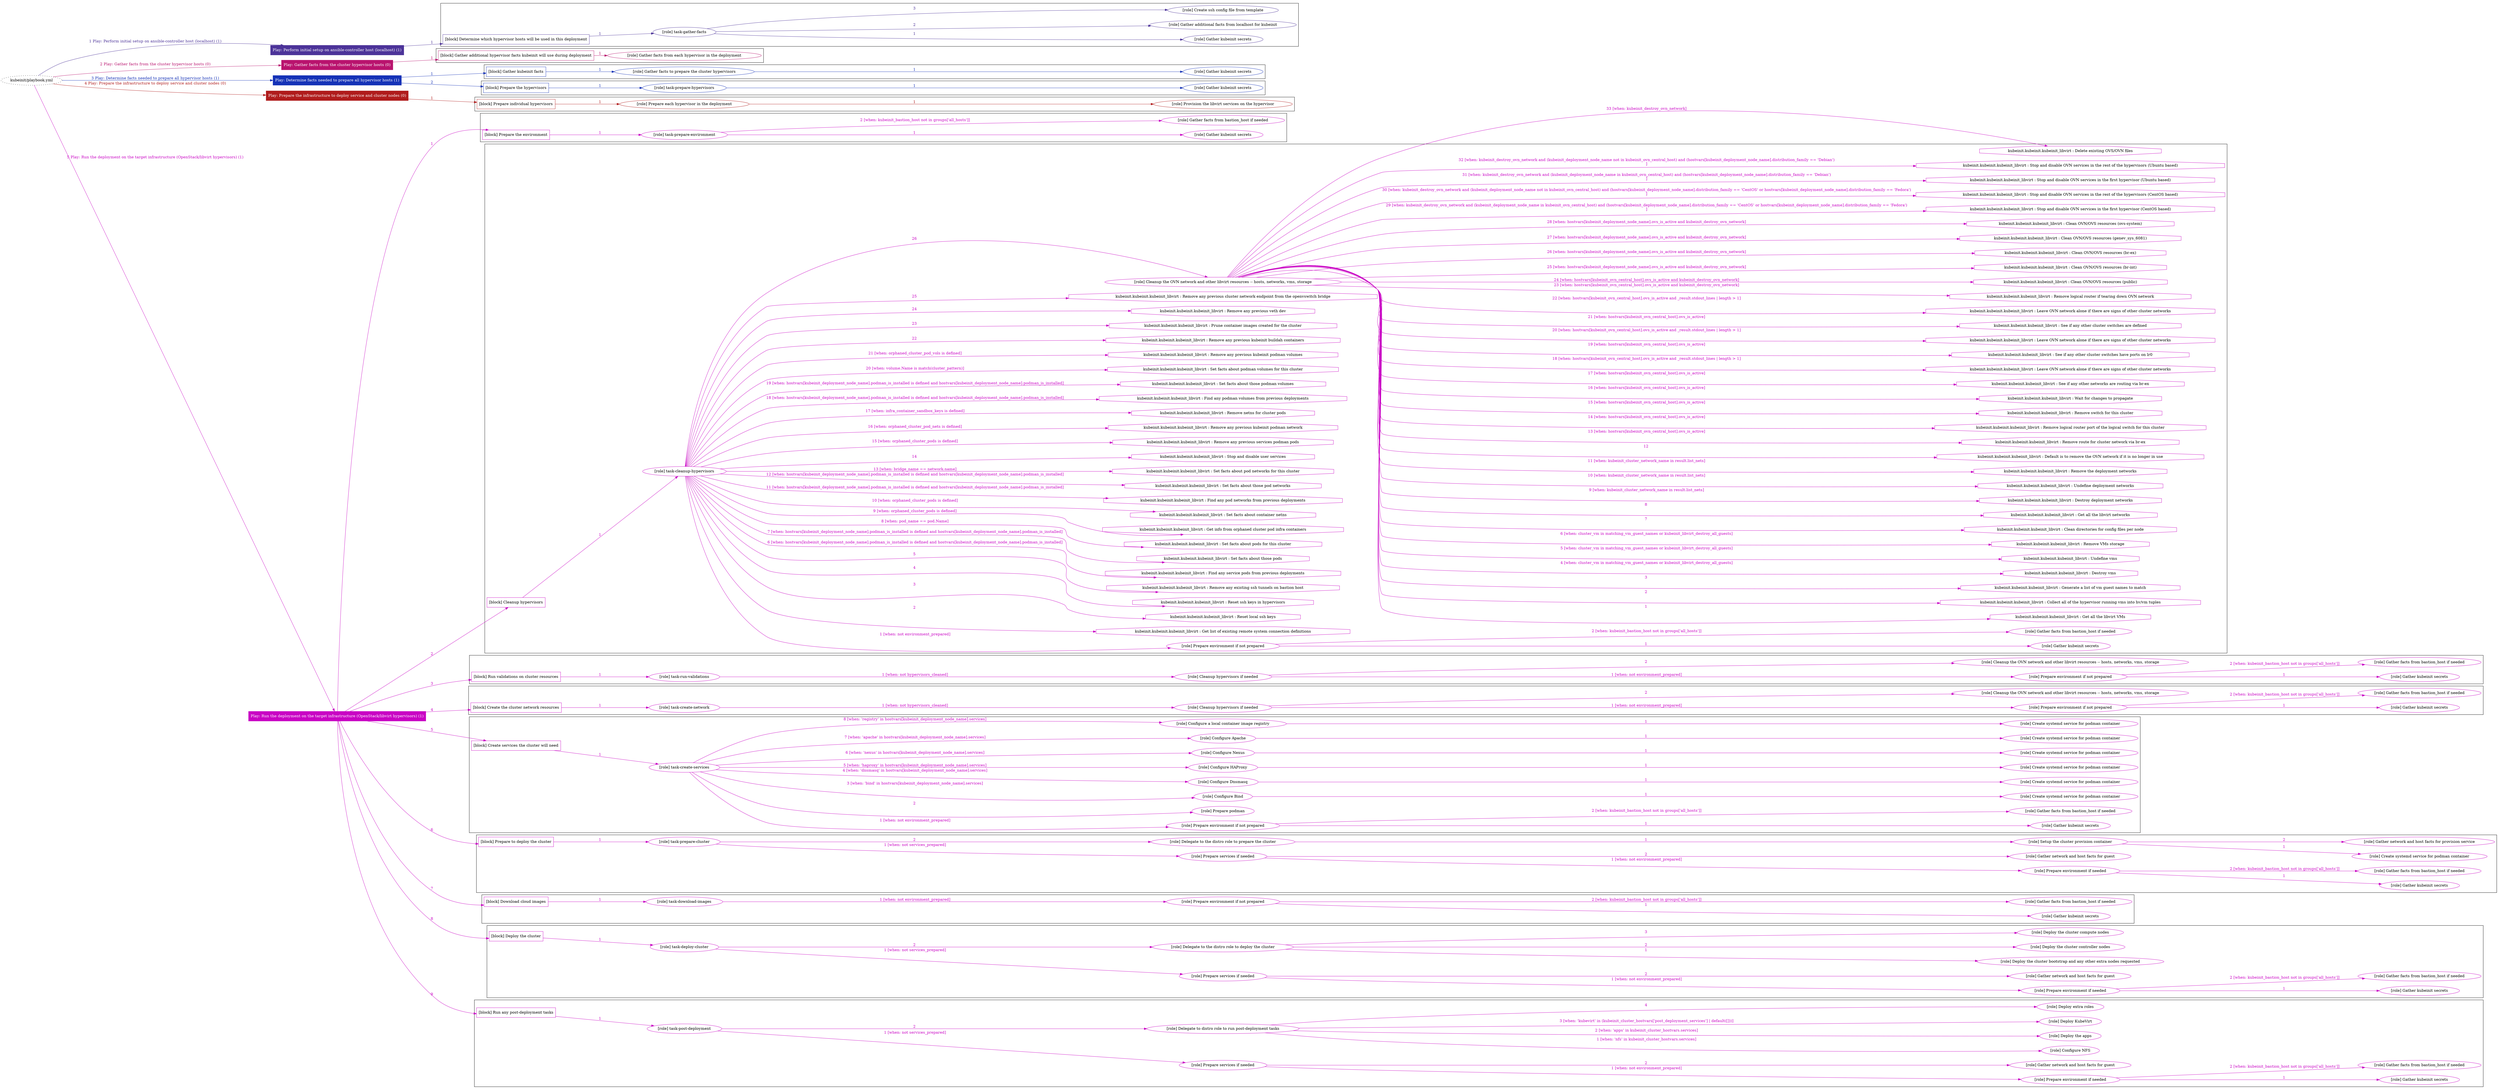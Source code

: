 digraph {
	graph [concentrate=true ordering=in rankdir=LR ratio=fill]
	edge [esep=5 sep=10]
	"kubeinit/playbook.yml" [URL="/home/runner/work/kubeinit/kubeinit/kubeinit/playbook.yml" id=playbook_906525ef style=dotted]
	"kubeinit/playbook.yml" -> play_0538055a [label="1 Play: Perform initial setup on ansible-controller host (localhost) (1)" color="#4c3399" fontcolor="#4c3399" id=edge_play_0538055a labeltooltip="1 Play: Perform initial setup on ansible-controller host (localhost) (1)" tooltip="1 Play: Perform initial setup on ansible-controller host (localhost) (1)"]
	subgraph "Play: Perform initial setup on ansible-controller host (localhost) (1)" {
		play_0538055a [label="Play: Perform initial setup on ansible-controller host (localhost) (1)" URL="/home/runner/work/kubeinit/kubeinit/kubeinit/playbook.yml" color="#4c3399" fontcolor="#ffffff" id=play_0538055a shape=box style=filled tooltip=localhost]
		play_0538055a -> block_96f0d766 [label=1 color="#4c3399" fontcolor="#4c3399" id=edge_block_96f0d766 labeltooltip=1 tooltip=1]
		subgraph cluster_block_96f0d766 {
			block_96f0d766 [label="[block] Determine which hypervisor hosts will be used in this deployment" URL="/home/runner/work/kubeinit/kubeinit/kubeinit/playbook.yml" color="#4c3399" id=block_96f0d766 labeltooltip="Determine which hypervisor hosts will be used in this deployment" shape=box tooltip="Determine which hypervisor hosts will be used in this deployment"]
			block_96f0d766 -> role_7ba57ce8 [label="1 " color="#4c3399" fontcolor="#4c3399" id=edge_role_7ba57ce8 labeltooltip="1 " tooltip="1 "]
			subgraph "task-gather-facts" {
				role_7ba57ce8 [label="[role] task-gather-facts" URL="/home/runner/work/kubeinit/kubeinit/kubeinit/playbook.yml" color="#4c3399" id=role_7ba57ce8 tooltip="task-gather-facts"]
				role_7ba57ce8 -> role_ed58c98e [label="1 " color="#4c3399" fontcolor="#4c3399" id=edge_role_ed58c98e labeltooltip="1 " tooltip="1 "]
				subgraph "Gather kubeinit secrets" {
					role_ed58c98e [label="[role] Gather kubeinit secrets" URL="/home/runner/.ansible/collections/ansible_collections/kubeinit/kubeinit/roles/kubeinit_prepare/tasks/build_hypervisors_group.yml" color="#4c3399" id=role_ed58c98e tooltip="Gather kubeinit secrets"]
				}
				role_7ba57ce8 -> role_9e69e0f3 [label="2 " color="#4c3399" fontcolor="#4c3399" id=edge_role_9e69e0f3 labeltooltip="2 " tooltip="2 "]
				subgraph "Gather additional facts from localhost for kubeinit" {
					role_9e69e0f3 [label="[role] Gather additional facts from localhost for kubeinit" URL="/home/runner/.ansible/collections/ansible_collections/kubeinit/kubeinit/roles/kubeinit_prepare/tasks/build_hypervisors_group.yml" color="#4c3399" id=role_9e69e0f3 tooltip="Gather additional facts from localhost for kubeinit"]
				}
				role_7ba57ce8 -> role_e7890591 [label="3 " color="#4c3399" fontcolor="#4c3399" id=edge_role_e7890591 labeltooltip="3 " tooltip="3 "]
				subgraph "Create ssh config file from template" {
					role_e7890591 [label="[role] Create ssh config file from template" URL="/home/runner/.ansible/collections/ansible_collections/kubeinit/kubeinit/roles/kubeinit_prepare/tasks/build_hypervisors_group.yml" color="#4c3399" id=role_e7890591 tooltip="Create ssh config file from template"]
				}
			}
		}
	}
	"kubeinit/playbook.yml" -> play_8e8d0b1f [label="2 Play: Gather facts from the cluster hypervisor hosts (0)" color="#b9136e" fontcolor="#b9136e" id=edge_play_8e8d0b1f labeltooltip="2 Play: Gather facts from the cluster hypervisor hosts (0)" tooltip="2 Play: Gather facts from the cluster hypervisor hosts (0)"]
	subgraph "Play: Gather facts from the cluster hypervisor hosts (0)" {
		play_8e8d0b1f [label="Play: Gather facts from the cluster hypervisor hosts (0)" URL="/home/runner/work/kubeinit/kubeinit/kubeinit/playbook.yml" color="#b9136e" fontcolor="#ffffff" id=play_8e8d0b1f shape=box style=filled tooltip="Play: Gather facts from the cluster hypervisor hosts (0)"]
		play_8e8d0b1f -> block_d70ffdd4 [label=1 color="#b9136e" fontcolor="#b9136e" id=edge_block_d70ffdd4 labeltooltip=1 tooltip=1]
		subgraph cluster_block_d70ffdd4 {
			block_d70ffdd4 [label="[block] Gather additional hypervisor facts kubeinit will use during deployment" URL="/home/runner/work/kubeinit/kubeinit/kubeinit/playbook.yml" color="#b9136e" id=block_d70ffdd4 labeltooltip="Gather additional hypervisor facts kubeinit will use during deployment" shape=box tooltip="Gather additional hypervisor facts kubeinit will use during deployment"]
			block_d70ffdd4 -> role_0053c088 [label="1 " color="#b9136e" fontcolor="#b9136e" id=edge_role_0053c088 labeltooltip="1 " tooltip="1 "]
			subgraph "Gather facts from each hypervisor in the deployment" {
				role_0053c088 [label="[role] Gather facts from each hypervisor in the deployment" URL="/home/runner/work/kubeinit/kubeinit/kubeinit/playbook.yml" color="#b9136e" id=role_0053c088 tooltip="Gather facts from each hypervisor in the deployment"]
			}
		}
	}
	"kubeinit/playbook.yml" -> play_7692e5de [label="3 Play: Determine facts needed to prepare all hypervisor hosts (1)" color="#1532b7" fontcolor="#1532b7" id=edge_play_7692e5de labeltooltip="3 Play: Determine facts needed to prepare all hypervisor hosts (1)" tooltip="3 Play: Determine facts needed to prepare all hypervisor hosts (1)"]
	subgraph "Play: Determine facts needed to prepare all hypervisor hosts (1)" {
		play_7692e5de [label="Play: Determine facts needed to prepare all hypervisor hosts (1)" URL="/home/runner/work/kubeinit/kubeinit/kubeinit/playbook.yml" color="#1532b7" fontcolor="#ffffff" id=play_7692e5de shape=box style=filled tooltip=localhost]
		play_7692e5de -> block_5337bb7e [label=1 color="#1532b7" fontcolor="#1532b7" id=edge_block_5337bb7e labeltooltip=1 tooltip=1]
		subgraph cluster_block_5337bb7e {
			block_5337bb7e [label="[block] Gather kubeinit facts" URL="/home/runner/work/kubeinit/kubeinit/kubeinit/playbook.yml" color="#1532b7" id=block_5337bb7e labeltooltip="Gather kubeinit facts" shape=box tooltip="Gather kubeinit facts"]
			block_5337bb7e -> role_ccca2426 [label="1 " color="#1532b7" fontcolor="#1532b7" id=edge_role_ccca2426 labeltooltip="1 " tooltip="1 "]
			subgraph "Gather facts to prepare the cluster hypervisors" {
				role_ccca2426 [label="[role] Gather facts to prepare the cluster hypervisors" URL="/home/runner/work/kubeinit/kubeinit/kubeinit/playbook.yml" color="#1532b7" id=role_ccca2426 tooltip="Gather facts to prepare the cluster hypervisors"]
				role_ccca2426 -> role_d7a24fb6 [label="1 " color="#1532b7" fontcolor="#1532b7" id=edge_role_d7a24fb6 labeltooltip="1 " tooltip="1 "]
				subgraph "Gather kubeinit secrets" {
					role_d7a24fb6 [label="[role] Gather kubeinit secrets" URL="/home/runner/.ansible/collections/ansible_collections/kubeinit/kubeinit/roles/kubeinit_prepare/tasks/gather_kubeinit_facts.yml" color="#1532b7" id=role_d7a24fb6 tooltip="Gather kubeinit secrets"]
				}
			}
		}
		play_7692e5de -> block_6024e2a9 [label=2 color="#1532b7" fontcolor="#1532b7" id=edge_block_6024e2a9 labeltooltip=2 tooltip=2]
		subgraph cluster_block_6024e2a9 {
			block_6024e2a9 [label="[block] Prepare the hypervisors" URL="/home/runner/work/kubeinit/kubeinit/kubeinit/playbook.yml" color="#1532b7" id=block_6024e2a9 labeltooltip="Prepare the hypervisors" shape=box tooltip="Prepare the hypervisors"]
			block_6024e2a9 -> role_e06cd66a [label="1 " color="#1532b7" fontcolor="#1532b7" id=edge_role_e06cd66a labeltooltip="1 " tooltip="1 "]
			subgraph "task-prepare-hypervisors" {
				role_e06cd66a [label="[role] task-prepare-hypervisors" URL="/home/runner/work/kubeinit/kubeinit/kubeinit/playbook.yml" color="#1532b7" id=role_e06cd66a tooltip="task-prepare-hypervisors"]
				role_e06cd66a -> role_48440b24 [label="1 " color="#1532b7" fontcolor="#1532b7" id=edge_role_48440b24 labeltooltip="1 " tooltip="1 "]
				subgraph "Gather kubeinit secrets" {
					role_48440b24 [label="[role] Gather kubeinit secrets" URL="/home/runner/.ansible/collections/ansible_collections/kubeinit/kubeinit/roles/kubeinit_prepare/tasks/gather_kubeinit_facts.yml" color="#1532b7" id=role_48440b24 tooltip="Gather kubeinit secrets"]
				}
			}
		}
	}
	"kubeinit/playbook.yml" -> play_28d6dc4b [label="4 Play: Prepare the infrastructure to deploy service and cluster nodes (0)" color="#b01c1c" fontcolor="#b01c1c" id=edge_play_28d6dc4b labeltooltip="4 Play: Prepare the infrastructure to deploy service and cluster nodes (0)" tooltip="4 Play: Prepare the infrastructure to deploy service and cluster nodes (0)"]
	subgraph "Play: Prepare the infrastructure to deploy service and cluster nodes (0)" {
		play_28d6dc4b [label="Play: Prepare the infrastructure to deploy service and cluster nodes (0)" URL="/home/runner/work/kubeinit/kubeinit/kubeinit/playbook.yml" color="#b01c1c" fontcolor="#ffffff" id=play_28d6dc4b shape=box style=filled tooltip="Play: Prepare the infrastructure to deploy service and cluster nodes (0)"]
		play_28d6dc4b -> block_18ded699 [label=1 color="#b01c1c" fontcolor="#b01c1c" id=edge_block_18ded699 labeltooltip=1 tooltip=1]
		subgraph cluster_block_18ded699 {
			block_18ded699 [label="[block] Prepare individual hypervisors" URL="/home/runner/work/kubeinit/kubeinit/kubeinit/playbook.yml" color="#b01c1c" id=block_18ded699 labeltooltip="Prepare individual hypervisors" shape=box tooltip="Prepare individual hypervisors"]
			block_18ded699 -> role_9ecc8dd6 [label="1 " color="#b01c1c" fontcolor="#b01c1c" id=edge_role_9ecc8dd6 labeltooltip="1 " tooltip="1 "]
			subgraph "Prepare each hypervisor in the deployment" {
				role_9ecc8dd6 [label="[role] Prepare each hypervisor in the deployment" URL="/home/runner/work/kubeinit/kubeinit/kubeinit/playbook.yml" color="#b01c1c" id=role_9ecc8dd6 tooltip="Prepare each hypervisor in the deployment"]
				role_9ecc8dd6 -> role_c4bacda9 [label="1 " color="#b01c1c" fontcolor="#b01c1c" id=edge_role_c4bacda9 labeltooltip="1 " tooltip="1 "]
				subgraph "Provision the libvirt services on the hypervisor" {
					role_c4bacda9 [label="[role] Provision the libvirt services on the hypervisor" URL="/home/runner/.ansible/collections/ansible_collections/kubeinit/kubeinit/roles/kubeinit_prepare/tasks/prepare_hypervisor.yml" color="#b01c1c" id=role_c4bacda9 tooltip="Provision the libvirt services on the hypervisor"]
				}
			}
		}
	}
	"kubeinit/playbook.yml" -> play_d196a7b1 [label="5 Play: Run the deployment on the target infrastructure (OpenStack/libvirt hypervisors) (1)" color="#c903c4" fontcolor="#c903c4" id=edge_play_d196a7b1 labeltooltip="5 Play: Run the deployment on the target infrastructure (OpenStack/libvirt hypervisors) (1)" tooltip="5 Play: Run the deployment on the target infrastructure (OpenStack/libvirt hypervisors) (1)"]
	subgraph "Play: Run the deployment on the target infrastructure (OpenStack/libvirt hypervisors) (1)" {
		play_d196a7b1 [label="Play: Run the deployment on the target infrastructure (OpenStack/libvirt hypervisors) (1)" URL="/home/runner/work/kubeinit/kubeinit/kubeinit/playbook.yml" color="#c903c4" fontcolor="#ffffff" id=play_d196a7b1 shape=box style=filled tooltip=localhost]
		play_d196a7b1 -> block_7d08588b [label=1 color="#c903c4" fontcolor="#c903c4" id=edge_block_7d08588b labeltooltip=1 tooltip=1]
		subgraph cluster_block_7d08588b {
			block_7d08588b [label="[block] Prepare the environment" URL="/home/runner/work/kubeinit/kubeinit/kubeinit/playbook.yml" color="#c903c4" id=block_7d08588b labeltooltip="Prepare the environment" shape=box tooltip="Prepare the environment"]
			block_7d08588b -> role_ad1e48b7 [label="1 " color="#c903c4" fontcolor="#c903c4" id=edge_role_ad1e48b7 labeltooltip="1 " tooltip="1 "]
			subgraph "task-prepare-environment" {
				role_ad1e48b7 [label="[role] task-prepare-environment" URL="/home/runner/work/kubeinit/kubeinit/kubeinit/playbook.yml" color="#c903c4" id=role_ad1e48b7 tooltip="task-prepare-environment"]
				role_ad1e48b7 -> role_8b1ee46e [label="1 " color="#c903c4" fontcolor="#c903c4" id=edge_role_8b1ee46e labeltooltip="1 " tooltip="1 "]
				subgraph "Gather kubeinit secrets" {
					role_8b1ee46e [label="[role] Gather kubeinit secrets" URL="/home/runner/.ansible/collections/ansible_collections/kubeinit/kubeinit/roles/kubeinit_prepare/tasks/gather_kubeinit_facts.yml" color="#c903c4" id=role_8b1ee46e tooltip="Gather kubeinit secrets"]
				}
				role_ad1e48b7 -> role_db4ed173 [label="2 [when: kubeinit_bastion_host not in groups['all_hosts']]" color="#c903c4" fontcolor="#c903c4" id=edge_role_db4ed173 labeltooltip="2 [when: kubeinit_bastion_host not in groups['all_hosts']]" tooltip="2 [when: kubeinit_bastion_host not in groups['all_hosts']]"]
				subgraph "Gather facts from bastion_host if needed" {
					role_db4ed173 [label="[role] Gather facts from bastion_host if needed" URL="/home/runner/.ansible/collections/ansible_collections/kubeinit/kubeinit/roles/kubeinit_prepare/tasks/main.yml" color="#c903c4" id=role_db4ed173 tooltip="Gather facts from bastion_host if needed"]
				}
			}
		}
		play_d196a7b1 -> block_0a28e4f0 [label=2 color="#c903c4" fontcolor="#c903c4" id=edge_block_0a28e4f0 labeltooltip=2 tooltip=2]
		subgraph cluster_block_0a28e4f0 {
			block_0a28e4f0 [label="[block] Cleanup hypervisors" URL="/home/runner/work/kubeinit/kubeinit/kubeinit/playbook.yml" color="#c903c4" id=block_0a28e4f0 labeltooltip="Cleanup hypervisors" shape=box tooltip="Cleanup hypervisors"]
			block_0a28e4f0 -> role_74a4dedf [label="1 " color="#c903c4" fontcolor="#c903c4" id=edge_role_74a4dedf labeltooltip="1 " tooltip="1 "]
			subgraph "task-cleanup-hypervisors" {
				role_74a4dedf [label="[role] task-cleanup-hypervisors" URL="/home/runner/work/kubeinit/kubeinit/kubeinit/playbook.yml" color="#c903c4" id=role_74a4dedf tooltip="task-cleanup-hypervisors"]
				role_74a4dedf -> role_aa540b04 [label="1 [when: not environment_prepared]" color="#c903c4" fontcolor="#c903c4" id=edge_role_aa540b04 labeltooltip="1 [when: not environment_prepared]" tooltip="1 [when: not environment_prepared]"]
				subgraph "Prepare environment if not prepared" {
					role_aa540b04 [label="[role] Prepare environment if not prepared" URL="/home/runner/.ansible/collections/ansible_collections/kubeinit/kubeinit/roles/kubeinit_libvirt/tasks/cleanup_hypervisors.yml" color="#c903c4" id=role_aa540b04 tooltip="Prepare environment if not prepared"]
					role_aa540b04 -> role_72c9f0c7 [label="1 " color="#c903c4" fontcolor="#c903c4" id=edge_role_72c9f0c7 labeltooltip="1 " tooltip="1 "]
					subgraph "Gather kubeinit secrets" {
						role_72c9f0c7 [label="[role] Gather kubeinit secrets" URL="/home/runner/.ansible/collections/ansible_collections/kubeinit/kubeinit/roles/kubeinit_prepare/tasks/gather_kubeinit_facts.yml" color="#c903c4" id=role_72c9f0c7 tooltip="Gather kubeinit secrets"]
					}
					role_aa540b04 -> role_ad056fd1 [label="2 [when: kubeinit_bastion_host not in groups['all_hosts']]" color="#c903c4" fontcolor="#c903c4" id=edge_role_ad056fd1 labeltooltip="2 [when: kubeinit_bastion_host not in groups['all_hosts']]" tooltip="2 [when: kubeinit_bastion_host not in groups['all_hosts']]"]
					subgraph "Gather facts from bastion_host if needed" {
						role_ad056fd1 [label="[role] Gather facts from bastion_host if needed" URL="/home/runner/.ansible/collections/ansible_collections/kubeinit/kubeinit/roles/kubeinit_prepare/tasks/main.yml" color="#c903c4" id=role_ad056fd1 tooltip="Gather facts from bastion_host if needed"]
					}
				}
				task_f4b2e09c [label="kubeinit.kubeinit.kubeinit_libvirt : Get list of existing remote system connection definitions" URL="/home/runner/.ansible/collections/ansible_collections/kubeinit/kubeinit/roles/kubeinit_libvirt/tasks/cleanup_hypervisors.yml" color="#c903c4" id=task_f4b2e09c shape=octagon tooltip="kubeinit.kubeinit.kubeinit_libvirt : Get list of existing remote system connection definitions"]
				role_74a4dedf -> task_f4b2e09c [label="2 " color="#c903c4" fontcolor="#c903c4" id=edge_task_f4b2e09c labeltooltip="2 " tooltip="2 "]
				task_92d45cdd [label="kubeinit.kubeinit.kubeinit_libvirt : Reset local ssh keys" URL="/home/runner/.ansible/collections/ansible_collections/kubeinit/kubeinit/roles/kubeinit_libvirt/tasks/cleanup_hypervisors.yml" color="#c903c4" id=task_92d45cdd shape=octagon tooltip="kubeinit.kubeinit.kubeinit_libvirt : Reset local ssh keys"]
				role_74a4dedf -> task_92d45cdd [label="3 " color="#c903c4" fontcolor="#c903c4" id=edge_task_92d45cdd labeltooltip="3 " tooltip="3 "]
				task_7e0b53bb [label="kubeinit.kubeinit.kubeinit_libvirt : Reset ssh keys in hypervisors" URL="/home/runner/.ansible/collections/ansible_collections/kubeinit/kubeinit/roles/kubeinit_libvirt/tasks/cleanup_hypervisors.yml" color="#c903c4" id=task_7e0b53bb shape=octagon tooltip="kubeinit.kubeinit.kubeinit_libvirt : Reset ssh keys in hypervisors"]
				role_74a4dedf -> task_7e0b53bb [label="4 " color="#c903c4" fontcolor="#c903c4" id=edge_task_7e0b53bb labeltooltip="4 " tooltip="4 "]
				task_da236faa [label="kubeinit.kubeinit.kubeinit_libvirt : Remove any existing ssh tunnels on bastion host" URL="/home/runner/.ansible/collections/ansible_collections/kubeinit/kubeinit/roles/kubeinit_libvirt/tasks/cleanup_hypervisors.yml" color="#c903c4" id=task_da236faa shape=octagon tooltip="kubeinit.kubeinit.kubeinit_libvirt : Remove any existing ssh tunnels on bastion host"]
				role_74a4dedf -> task_da236faa [label="5 " color="#c903c4" fontcolor="#c903c4" id=edge_task_da236faa labeltooltip="5 " tooltip="5 "]
				task_fa075389 [label="kubeinit.kubeinit.kubeinit_libvirt : Find any service pods from previous deployments" URL="/home/runner/.ansible/collections/ansible_collections/kubeinit/kubeinit/roles/kubeinit_libvirt/tasks/cleanup_hypervisors.yml" color="#c903c4" id=task_fa075389 shape=octagon tooltip="kubeinit.kubeinit.kubeinit_libvirt : Find any service pods from previous deployments"]
				role_74a4dedf -> task_fa075389 [label="6 [when: hostvars[kubeinit_deployment_node_name].podman_is_installed is defined and hostvars[kubeinit_deployment_node_name].podman_is_installed]" color="#c903c4" fontcolor="#c903c4" id=edge_task_fa075389 labeltooltip="6 [when: hostvars[kubeinit_deployment_node_name].podman_is_installed is defined and hostvars[kubeinit_deployment_node_name].podman_is_installed]" tooltip="6 [when: hostvars[kubeinit_deployment_node_name].podman_is_installed is defined and hostvars[kubeinit_deployment_node_name].podman_is_installed]"]
				task_06792e94 [label="kubeinit.kubeinit.kubeinit_libvirt : Set facts about those pods" URL="/home/runner/.ansible/collections/ansible_collections/kubeinit/kubeinit/roles/kubeinit_libvirt/tasks/cleanup_hypervisors.yml" color="#c903c4" id=task_06792e94 shape=octagon tooltip="kubeinit.kubeinit.kubeinit_libvirt : Set facts about those pods"]
				role_74a4dedf -> task_06792e94 [label="7 [when: hostvars[kubeinit_deployment_node_name].podman_is_installed is defined and hostvars[kubeinit_deployment_node_name].podman_is_installed]" color="#c903c4" fontcolor="#c903c4" id=edge_task_06792e94 labeltooltip="7 [when: hostvars[kubeinit_deployment_node_name].podman_is_installed is defined and hostvars[kubeinit_deployment_node_name].podman_is_installed]" tooltip="7 [when: hostvars[kubeinit_deployment_node_name].podman_is_installed is defined and hostvars[kubeinit_deployment_node_name].podman_is_installed]"]
				task_89d7ee61 [label="kubeinit.kubeinit.kubeinit_libvirt : Set facts about pods for this cluster" URL="/home/runner/.ansible/collections/ansible_collections/kubeinit/kubeinit/roles/kubeinit_libvirt/tasks/cleanup_hypervisors.yml" color="#c903c4" id=task_89d7ee61 shape=octagon tooltip="kubeinit.kubeinit.kubeinit_libvirt : Set facts about pods for this cluster"]
				role_74a4dedf -> task_89d7ee61 [label="8 [when: pod_name == pod.Name]" color="#c903c4" fontcolor="#c903c4" id=edge_task_89d7ee61 labeltooltip="8 [when: pod_name == pod.Name]" tooltip="8 [when: pod_name == pod.Name]"]
				task_0ef44073 [label="kubeinit.kubeinit.kubeinit_libvirt : Get info from orphaned cluster pod infra containers" URL="/home/runner/.ansible/collections/ansible_collections/kubeinit/kubeinit/roles/kubeinit_libvirt/tasks/cleanup_hypervisors.yml" color="#c903c4" id=task_0ef44073 shape=octagon tooltip="kubeinit.kubeinit.kubeinit_libvirt : Get info from orphaned cluster pod infra containers"]
				role_74a4dedf -> task_0ef44073 [label="9 [when: orphaned_cluster_pods is defined]" color="#c903c4" fontcolor="#c903c4" id=edge_task_0ef44073 labeltooltip="9 [when: orphaned_cluster_pods is defined]" tooltip="9 [when: orphaned_cluster_pods is defined]"]
				task_395ae110 [label="kubeinit.kubeinit.kubeinit_libvirt : Set facts about container netns" URL="/home/runner/.ansible/collections/ansible_collections/kubeinit/kubeinit/roles/kubeinit_libvirt/tasks/cleanup_hypervisors.yml" color="#c903c4" id=task_395ae110 shape=octagon tooltip="kubeinit.kubeinit.kubeinit_libvirt : Set facts about container netns"]
				role_74a4dedf -> task_395ae110 [label="10 [when: orphaned_cluster_pods is defined]" color="#c903c4" fontcolor="#c903c4" id=edge_task_395ae110 labeltooltip="10 [when: orphaned_cluster_pods is defined]" tooltip="10 [when: orphaned_cluster_pods is defined]"]
				task_a36e8df9 [label="kubeinit.kubeinit.kubeinit_libvirt : Find any pod networks from previous deployments" URL="/home/runner/.ansible/collections/ansible_collections/kubeinit/kubeinit/roles/kubeinit_libvirt/tasks/cleanup_hypervisors.yml" color="#c903c4" id=task_a36e8df9 shape=octagon tooltip="kubeinit.kubeinit.kubeinit_libvirt : Find any pod networks from previous deployments"]
				role_74a4dedf -> task_a36e8df9 [label="11 [when: hostvars[kubeinit_deployment_node_name].podman_is_installed is defined and hostvars[kubeinit_deployment_node_name].podman_is_installed]" color="#c903c4" fontcolor="#c903c4" id=edge_task_a36e8df9 labeltooltip="11 [when: hostvars[kubeinit_deployment_node_name].podman_is_installed is defined and hostvars[kubeinit_deployment_node_name].podman_is_installed]" tooltip="11 [when: hostvars[kubeinit_deployment_node_name].podman_is_installed is defined and hostvars[kubeinit_deployment_node_name].podman_is_installed]"]
				task_3d229ae3 [label="kubeinit.kubeinit.kubeinit_libvirt : Set facts about those pod networks" URL="/home/runner/.ansible/collections/ansible_collections/kubeinit/kubeinit/roles/kubeinit_libvirt/tasks/cleanup_hypervisors.yml" color="#c903c4" id=task_3d229ae3 shape=octagon tooltip="kubeinit.kubeinit.kubeinit_libvirt : Set facts about those pod networks"]
				role_74a4dedf -> task_3d229ae3 [label="12 [when: hostvars[kubeinit_deployment_node_name].podman_is_installed is defined and hostvars[kubeinit_deployment_node_name].podman_is_installed]" color="#c903c4" fontcolor="#c903c4" id=edge_task_3d229ae3 labeltooltip="12 [when: hostvars[kubeinit_deployment_node_name].podman_is_installed is defined and hostvars[kubeinit_deployment_node_name].podman_is_installed]" tooltip="12 [when: hostvars[kubeinit_deployment_node_name].podman_is_installed is defined and hostvars[kubeinit_deployment_node_name].podman_is_installed]"]
				task_295b4468 [label="kubeinit.kubeinit.kubeinit_libvirt : Set facts about pod networks for this cluster" URL="/home/runner/.ansible/collections/ansible_collections/kubeinit/kubeinit/roles/kubeinit_libvirt/tasks/cleanup_hypervisors.yml" color="#c903c4" id=task_295b4468 shape=octagon tooltip="kubeinit.kubeinit.kubeinit_libvirt : Set facts about pod networks for this cluster"]
				role_74a4dedf -> task_295b4468 [label="13 [when: bridge_name == network.name]" color="#c903c4" fontcolor="#c903c4" id=edge_task_295b4468 labeltooltip="13 [when: bridge_name == network.name]" tooltip="13 [when: bridge_name == network.name]"]
				task_95be6d0a [label="kubeinit.kubeinit.kubeinit_libvirt : Stop and disable user services" URL="/home/runner/.ansible/collections/ansible_collections/kubeinit/kubeinit/roles/kubeinit_libvirt/tasks/cleanup_hypervisors.yml" color="#c903c4" id=task_95be6d0a shape=octagon tooltip="kubeinit.kubeinit.kubeinit_libvirt : Stop and disable user services"]
				role_74a4dedf -> task_95be6d0a [label="14 " color="#c903c4" fontcolor="#c903c4" id=edge_task_95be6d0a labeltooltip="14 " tooltip="14 "]
				task_b7bc1e13 [label="kubeinit.kubeinit.kubeinit_libvirt : Remove any previous services podman pods" URL="/home/runner/.ansible/collections/ansible_collections/kubeinit/kubeinit/roles/kubeinit_libvirt/tasks/cleanup_hypervisors.yml" color="#c903c4" id=task_b7bc1e13 shape=octagon tooltip="kubeinit.kubeinit.kubeinit_libvirt : Remove any previous services podman pods"]
				role_74a4dedf -> task_b7bc1e13 [label="15 [when: orphaned_cluster_pods is defined]" color="#c903c4" fontcolor="#c903c4" id=edge_task_b7bc1e13 labeltooltip="15 [when: orphaned_cluster_pods is defined]" tooltip="15 [when: orphaned_cluster_pods is defined]"]
				task_a4f6fe5d [label="kubeinit.kubeinit.kubeinit_libvirt : Remove any previous kubeinit podman network" URL="/home/runner/.ansible/collections/ansible_collections/kubeinit/kubeinit/roles/kubeinit_libvirt/tasks/cleanup_hypervisors.yml" color="#c903c4" id=task_a4f6fe5d shape=octagon tooltip="kubeinit.kubeinit.kubeinit_libvirt : Remove any previous kubeinit podman network"]
				role_74a4dedf -> task_a4f6fe5d [label="16 [when: orphaned_cluster_pod_nets is defined]" color="#c903c4" fontcolor="#c903c4" id=edge_task_a4f6fe5d labeltooltip="16 [when: orphaned_cluster_pod_nets is defined]" tooltip="16 [when: orphaned_cluster_pod_nets is defined]"]
				task_14e90677 [label="kubeinit.kubeinit.kubeinit_libvirt : Remove netns for cluster pods" URL="/home/runner/.ansible/collections/ansible_collections/kubeinit/kubeinit/roles/kubeinit_libvirt/tasks/cleanup_hypervisors.yml" color="#c903c4" id=task_14e90677 shape=octagon tooltip="kubeinit.kubeinit.kubeinit_libvirt : Remove netns for cluster pods"]
				role_74a4dedf -> task_14e90677 [label="17 [when: infra_container_sandbox_keys is defined]" color="#c903c4" fontcolor="#c903c4" id=edge_task_14e90677 labeltooltip="17 [when: infra_container_sandbox_keys is defined]" tooltip="17 [when: infra_container_sandbox_keys is defined]"]
				task_72d79661 [label="kubeinit.kubeinit.kubeinit_libvirt : Find any podman volumes from previous deployments" URL="/home/runner/.ansible/collections/ansible_collections/kubeinit/kubeinit/roles/kubeinit_libvirt/tasks/cleanup_hypervisors.yml" color="#c903c4" id=task_72d79661 shape=octagon tooltip="kubeinit.kubeinit.kubeinit_libvirt : Find any podman volumes from previous deployments"]
				role_74a4dedf -> task_72d79661 [label="18 [when: hostvars[kubeinit_deployment_node_name].podman_is_installed is defined and hostvars[kubeinit_deployment_node_name].podman_is_installed]" color="#c903c4" fontcolor="#c903c4" id=edge_task_72d79661 labeltooltip="18 [when: hostvars[kubeinit_deployment_node_name].podman_is_installed is defined and hostvars[kubeinit_deployment_node_name].podman_is_installed]" tooltip="18 [when: hostvars[kubeinit_deployment_node_name].podman_is_installed is defined and hostvars[kubeinit_deployment_node_name].podman_is_installed]"]
				task_55e73630 [label="kubeinit.kubeinit.kubeinit_libvirt : Set facts about those podman volumes" URL="/home/runner/.ansible/collections/ansible_collections/kubeinit/kubeinit/roles/kubeinit_libvirt/tasks/cleanup_hypervisors.yml" color="#c903c4" id=task_55e73630 shape=octagon tooltip="kubeinit.kubeinit.kubeinit_libvirt : Set facts about those podman volumes"]
				role_74a4dedf -> task_55e73630 [label="19 [when: hostvars[kubeinit_deployment_node_name].podman_is_installed is defined and hostvars[kubeinit_deployment_node_name].podman_is_installed]" color="#c903c4" fontcolor="#c903c4" id=edge_task_55e73630 labeltooltip="19 [when: hostvars[kubeinit_deployment_node_name].podman_is_installed is defined and hostvars[kubeinit_deployment_node_name].podman_is_installed]" tooltip="19 [when: hostvars[kubeinit_deployment_node_name].podman_is_installed is defined and hostvars[kubeinit_deployment_node_name].podman_is_installed]"]
				task_243d98ff [label="kubeinit.kubeinit.kubeinit_libvirt : Set facts about podman volumes for this cluster" URL="/home/runner/.ansible/collections/ansible_collections/kubeinit/kubeinit/roles/kubeinit_libvirt/tasks/cleanup_hypervisors.yml" color="#c903c4" id=task_243d98ff shape=octagon tooltip="kubeinit.kubeinit.kubeinit_libvirt : Set facts about podman volumes for this cluster"]
				role_74a4dedf -> task_243d98ff [label="20 [when: volume.Name is match(cluster_pattern)]" color="#c903c4" fontcolor="#c903c4" id=edge_task_243d98ff labeltooltip="20 [when: volume.Name is match(cluster_pattern)]" tooltip="20 [when: volume.Name is match(cluster_pattern)]"]
				task_0462ca7f [label="kubeinit.kubeinit.kubeinit_libvirt : Remove any previous kubeinit podman volumes" URL="/home/runner/.ansible/collections/ansible_collections/kubeinit/kubeinit/roles/kubeinit_libvirt/tasks/cleanup_hypervisors.yml" color="#c903c4" id=task_0462ca7f shape=octagon tooltip="kubeinit.kubeinit.kubeinit_libvirt : Remove any previous kubeinit podman volumes"]
				role_74a4dedf -> task_0462ca7f [label="21 [when: orphaned_cluster_pod_vols is defined]" color="#c903c4" fontcolor="#c903c4" id=edge_task_0462ca7f labeltooltip="21 [when: orphaned_cluster_pod_vols is defined]" tooltip="21 [when: orphaned_cluster_pod_vols is defined]"]
				task_e641f2ca [label="kubeinit.kubeinit.kubeinit_libvirt : Remove any previous kubeinit buildah containers" URL="/home/runner/.ansible/collections/ansible_collections/kubeinit/kubeinit/roles/kubeinit_libvirt/tasks/cleanup_hypervisors.yml" color="#c903c4" id=task_e641f2ca shape=octagon tooltip="kubeinit.kubeinit.kubeinit_libvirt : Remove any previous kubeinit buildah containers"]
				role_74a4dedf -> task_e641f2ca [label="22 " color="#c903c4" fontcolor="#c903c4" id=edge_task_e641f2ca labeltooltip="22 " tooltip="22 "]
				task_c27ea22d [label="kubeinit.kubeinit.kubeinit_libvirt : Prune container images created for the cluster" URL="/home/runner/.ansible/collections/ansible_collections/kubeinit/kubeinit/roles/kubeinit_libvirt/tasks/cleanup_hypervisors.yml" color="#c903c4" id=task_c27ea22d shape=octagon tooltip="kubeinit.kubeinit.kubeinit_libvirt : Prune container images created for the cluster"]
				role_74a4dedf -> task_c27ea22d [label="23 " color="#c903c4" fontcolor="#c903c4" id=edge_task_c27ea22d labeltooltip="23 " tooltip="23 "]
				task_de26a927 [label="kubeinit.kubeinit.kubeinit_libvirt : Remove any previous veth dev" URL="/home/runner/.ansible/collections/ansible_collections/kubeinit/kubeinit/roles/kubeinit_libvirt/tasks/cleanup_hypervisors.yml" color="#c903c4" id=task_de26a927 shape=octagon tooltip="kubeinit.kubeinit.kubeinit_libvirt : Remove any previous veth dev"]
				role_74a4dedf -> task_de26a927 [label="24 " color="#c903c4" fontcolor="#c903c4" id=edge_task_de26a927 labeltooltip="24 " tooltip="24 "]
				task_2c61d938 [label="kubeinit.kubeinit.kubeinit_libvirt : Remove any previous cluster network endpoint from the openvswitch bridge" URL="/home/runner/.ansible/collections/ansible_collections/kubeinit/kubeinit/roles/kubeinit_libvirt/tasks/cleanup_hypervisors.yml" color="#c903c4" id=task_2c61d938 shape=octagon tooltip="kubeinit.kubeinit.kubeinit_libvirt : Remove any previous cluster network endpoint from the openvswitch bridge"]
				role_74a4dedf -> task_2c61d938 [label="25 " color="#c903c4" fontcolor="#c903c4" id=edge_task_2c61d938 labeltooltip="25 " tooltip="25 "]
				role_74a4dedf -> role_b0bc440c [label="26 " color="#c903c4" fontcolor="#c903c4" id=edge_role_b0bc440c labeltooltip="26 " tooltip="26 "]
				subgraph "Cleanup the OVN network and other libvirt resources -- hosts, networks, vms, storage" {
					role_b0bc440c [label="[role] Cleanup the OVN network and other libvirt resources -- hosts, networks, vms, storage" URL="/home/runner/.ansible/collections/ansible_collections/kubeinit/kubeinit/roles/kubeinit_libvirt/tasks/cleanup_hypervisors.yml" color="#c903c4" id=role_b0bc440c tooltip="Cleanup the OVN network and other libvirt resources -- hosts, networks, vms, storage"]
					task_3eb8d5af [label="kubeinit.kubeinit.kubeinit_libvirt : Get all the libvirt VMs" URL="/home/runner/.ansible/collections/ansible_collections/kubeinit/kubeinit/roles/kubeinit_libvirt/tasks/cleanup_libvirt.yml" color="#c903c4" id=task_3eb8d5af shape=octagon tooltip="kubeinit.kubeinit.kubeinit_libvirt : Get all the libvirt VMs"]
					role_b0bc440c -> task_3eb8d5af [label="1 " color="#c903c4" fontcolor="#c903c4" id=edge_task_3eb8d5af labeltooltip="1 " tooltip="1 "]
					task_322401d7 [label="kubeinit.kubeinit.kubeinit_libvirt : Collect all of the hypervisor running vms into hv/vm tuples" URL="/home/runner/.ansible/collections/ansible_collections/kubeinit/kubeinit/roles/kubeinit_libvirt/tasks/cleanup_libvirt.yml" color="#c903c4" id=task_322401d7 shape=octagon tooltip="kubeinit.kubeinit.kubeinit_libvirt : Collect all of the hypervisor running vms into hv/vm tuples"]
					role_b0bc440c -> task_322401d7 [label="2 " color="#c903c4" fontcolor="#c903c4" id=edge_task_322401d7 labeltooltip="2 " tooltip="2 "]
					task_8bfe41d6 [label="kubeinit.kubeinit.kubeinit_libvirt : Generate a list of vm guest names to match" URL="/home/runner/.ansible/collections/ansible_collections/kubeinit/kubeinit/roles/kubeinit_libvirt/tasks/cleanup_libvirt.yml" color="#c903c4" id=task_8bfe41d6 shape=octagon tooltip="kubeinit.kubeinit.kubeinit_libvirt : Generate a list of vm guest names to match"]
					role_b0bc440c -> task_8bfe41d6 [label="3 " color="#c903c4" fontcolor="#c903c4" id=edge_task_8bfe41d6 labeltooltip="3 " tooltip="3 "]
					task_9e098cc2 [label="kubeinit.kubeinit.kubeinit_libvirt : Destroy vms" URL="/home/runner/.ansible/collections/ansible_collections/kubeinit/kubeinit/roles/kubeinit_libvirt/tasks/cleanup_libvirt.yml" color="#c903c4" id=task_9e098cc2 shape=octagon tooltip="kubeinit.kubeinit.kubeinit_libvirt : Destroy vms"]
					role_b0bc440c -> task_9e098cc2 [label="4 [when: cluster_vm in matching_vm_guest_names or kubeinit_libvirt_destroy_all_guests]" color="#c903c4" fontcolor="#c903c4" id=edge_task_9e098cc2 labeltooltip="4 [when: cluster_vm in matching_vm_guest_names or kubeinit_libvirt_destroy_all_guests]" tooltip="4 [when: cluster_vm in matching_vm_guest_names or kubeinit_libvirt_destroy_all_guests]"]
					task_11fcc81a [label="kubeinit.kubeinit.kubeinit_libvirt : Undefine vms" URL="/home/runner/.ansible/collections/ansible_collections/kubeinit/kubeinit/roles/kubeinit_libvirt/tasks/cleanup_libvirt.yml" color="#c903c4" id=task_11fcc81a shape=octagon tooltip="kubeinit.kubeinit.kubeinit_libvirt : Undefine vms"]
					role_b0bc440c -> task_11fcc81a [label="5 [when: cluster_vm in matching_vm_guest_names or kubeinit_libvirt_destroy_all_guests]" color="#c903c4" fontcolor="#c903c4" id=edge_task_11fcc81a labeltooltip="5 [when: cluster_vm in matching_vm_guest_names or kubeinit_libvirt_destroy_all_guests]" tooltip="5 [when: cluster_vm in matching_vm_guest_names or kubeinit_libvirt_destroy_all_guests]"]
					task_e44ca77b [label="kubeinit.kubeinit.kubeinit_libvirt : Remove VMs storage" URL="/home/runner/.ansible/collections/ansible_collections/kubeinit/kubeinit/roles/kubeinit_libvirt/tasks/cleanup_libvirt.yml" color="#c903c4" id=task_e44ca77b shape=octagon tooltip="kubeinit.kubeinit.kubeinit_libvirt : Remove VMs storage"]
					role_b0bc440c -> task_e44ca77b [label="6 [when: cluster_vm in matching_vm_guest_names or kubeinit_libvirt_destroy_all_guests]" color="#c903c4" fontcolor="#c903c4" id=edge_task_e44ca77b labeltooltip="6 [when: cluster_vm in matching_vm_guest_names or kubeinit_libvirt_destroy_all_guests]" tooltip="6 [when: cluster_vm in matching_vm_guest_names or kubeinit_libvirt_destroy_all_guests]"]
					task_a67243e3 [label="kubeinit.kubeinit.kubeinit_libvirt : Clean directories for config files per node" URL="/home/runner/.ansible/collections/ansible_collections/kubeinit/kubeinit/roles/kubeinit_libvirt/tasks/cleanup_libvirt.yml" color="#c903c4" id=task_a67243e3 shape=octagon tooltip="kubeinit.kubeinit.kubeinit_libvirt : Clean directories for config files per node"]
					role_b0bc440c -> task_a67243e3 [label="7 " color="#c903c4" fontcolor="#c903c4" id=edge_task_a67243e3 labeltooltip="7 " tooltip="7 "]
					task_66f96c14 [label="kubeinit.kubeinit.kubeinit_libvirt : Get all the libvirt networks" URL="/home/runner/.ansible/collections/ansible_collections/kubeinit/kubeinit/roles/kubeinit_libvirt/tasks/cleanup_libvirt.yml" color="#c903c4" id=task_66f96c14 shape=octagon tooltip="kubeinit.kubeinit.kubeinit_libvirt : Get all the libvirt networks"]
					role_b0bc440c -> task_66f96c14 [label="8 " color="#c903c4" fontcolor="#c903c4" id=edge_task_66f96c14 labeltooltip="8 " tooltip="8 "]
					task_bbb63d4a [label="kubeinit.kubeinit.kubeinit_libvirt : Destroy deployment networks" URL="/home/runner/.ansible/collections/ansible_collections/kubeinit/kubeinit/roles/kubeinit_libvirt/tasks/cleanup_libvirt.yml" color="#c903c4" id=task_bbb63d4a shape=octagon tooltip="kubeinit.kubeinit.kubeinit_libvirt : Destroy deployment networks"]
					role_b0bc440c -> task_bbb63d4a [label="9 [when: kubeinit_cluster_network_name in result.list_nets]" color="#c903c4" fontcolor="#c903c4" id=edge_task_bbb63d4a labeltooltip="9 [when: kubeinit_cluster_network_name in result.list_nets]" tooltip="9 [when: kubeinit_cluster_network_name in result.list_nets]"]
					task_498e382f [label="kubeinit.kubeinit.kubeinit_libvirt : Undefine deployment networks" URL="/home/runner/.ansible/collections/ansible_collections/kubeinit/kubeinit/roles/kubeinit_libvirt/tasks/cleanup_libvirt.yml" color="#c903c4" id=task_498e382f shape=octagon tooltip="kubeinit.kubeinit.kubeinit_libvirt : Undefine deployment networks"]
					role_b0bc440c -> task_498e382f [label="10 [when: kubeinit_cluster_network_name in result.list_nets]" color="#c903c4" fontcolor="#c903c4" id=edge_task_498e382f labeltooltip="10 [when: kubeinit_cluster_network_name in result.list_nets]" tooltip="10 [when: kubeinit_cluster_network_name in result.list_nets]"]
					task_c29dac17 [label="kubeinit.kubeinit.kubeinit_libvirt : Remove the deployment networks" URL="/home/runner/.ansible/collections/ansible_collections/kubeinit/kubeinit/roles/kubeinit_libvirt/tasks/cleanup_libvirt.yml" color="#c903c4" id=task_c29dac17 shape=octagon tooltip="kubeinit.kubeinit.kubeinit_libvirt : Remove the deployment networks"]
					role_b0bc440c -> task_c29dac17 [label="11 [when: kubeinit_cluster_network_name in result.list_nets]" color="#c903c4" fontcolor="#c903c4" id=edge_task_c29dac17 labeltooltip="11 [when: kubeinit_cluster_network_name in result.list_nets]" tooltip="11 [when: kubeinit_cluster_network_name in result.list_nets]"]
					task_4c750c24 [label="kubeinit.kubeinit.kubeinit_libvirt : Default is to remove the OVN network if it is no longer in use" URL="/home/runner/.ansible/collections/ansible_collections/kubeinit/kubeinit/roles/kubeinit_libvirt/tasks/cleanup_libvirt.yml" color="#c903c4" id=task_4c750c24 shape=octagon tooltip="kubeinit.kubeinit.kubeinit_libvirt : Default is to remove the OVN network if it is no longer in use"]
					role_b0bc440c -> task_4c750c24 [label="12 " color="#c903c4" fontcolor="#c903c4" id=edge_task_4c750c24 labeltooltip="12 " tooltip="12 "]
					task_868af376 [label="kubeinit.kubeinit.kubeinit_libvirt : Remove route for cluster network via br-ex" URL="/home/runner/.ansible/collections/ansible_collections/kubeinit/kubeinit/roles/kubeinit_libvirt/tasks/cleanup_libvirt.yml" color="#c903c4" id=task_868af376 shape=octagon tooltip="kubeinit.kubeinit.kubeinit_libvirt : Remove route for cluster network via br-ex"]
					role_b0bc440c -> task_868af376 [label="13 [when: hostvars[kubeinit_ovn_central_host].ovs_is_active]" color="#c903c4" fontcolor="#c903c4" id=edge_task_868af376 labeltooltip="13 [when: hostvars[kubeinit_ovn_central_host].ovs_is_active]" tooltip="13 [when: hostvars[kubeinit_ovn_central_host].ovs_is_active]"]
					task_17015c2a [label="kubeinit.kubeinit.kubeinit_libvirt : Remove logical router port of the logical switch for this cluster" URL="/home/runner/.ansible/collections/ansible_collections/kubeinit/kubeinit/roles/kubeinit_libvirt/tasks/cleanup_libvirt.yml" color="#c903c4" id=task_17015c2a shape=octagon tooltip="kubeinit.kubeinit.kubeinit_libvirt : Remove logical router port of the logical switch for this cluster"]
					role_b0bc440c -> task_17015c2a [label="14 [when: hostvars[kubeinit_ovn_central_host].ovs_is_active]" color="#c903c4" fontcolor="#c903c4" id=edge_task_17015c2a labeltooltip="14 [when: hostvars[kubeinit_ovn_central_host].ovs_is_active]" tooltip="14 [when: hostvars[kubeinit_ovn_central_host].ovs_is_active]"]
					task_c0a28aa9 [label="kubeinit.kubeinit.kubeinit_libvirt : Remove switch for this cluster" URL="/home/runner/.ansible/collections/ansible_collections/kubeinit/kubeinit/roles/kubeinit_libvirt/tasks/cleanup_libvirt.yml" color="#c903c4" id=task_c0a28aa9 shape=octagon tooltip="kubeinit.kubeinit.kubeinit_libvirt : Remove switch for this cluster"]
					role_b0bc440c -> task_c0a28aa9 [label="15 [when: hostvars[kubeinit_ovn_central_host].ovs_is_active]" color="#c903c4" fontcolor="#c903c4" id=edge_task_c0a28aa9 labeltooltip="15 [when: hostvars[kubeinit_ovn_central_host].ovs_is_active]" tooltip="15 [when: hostvars[kubeinit_ovn_central_host].ovs_is_active]"]
					task_1850f0c1 [label="kubeinit.kubeinit.kubeinit_libvirt : Wait for changes to propagate" URL="/home/runner/.ansible/collections/ansible_collections/kubeinit/kubeinit/roles/kubeinit_libvirt/tasks/cleanup_libvirt.yml" color="#c903c4" id=task_1850f0c1 shape=octagon tooltip="kubeinit.kubeinit.kubeinit_libvirt : Wait for changes to propagate"]
					role_b0bc440c -> task_1850f0c1 [label="16 [when: hostvars[kubeinit_ovn_central_host].ovs_is_active]" color="#c903c4" fontcolor="#c903c4" id=edge_task_1850f0c1 labeltooltip="16 [when: hostvars[kubeinit_ovn_central_host].ovs_is_active]" tooltip="16 [when: hostvars[kubeinit_ovn_central_host].ovs_is_active]"]
					task_816305fc [label="kubeinit.kubeinit.kubeinit_libvirt : See if any other networks are routing via br-ex" URL="/home/runner/.ansible/collections/ansible_collections/kubeinit/kubeinit/roles/kubeinit_libvirt/tasks/cleanup_libvirt.yml" color="#c903c4" id=task_816305fc shape=octagon tooltip="kubeinit.kubeinit.kubeinit_libvirt : See if any other networks are routing via br-ex"]
					role_b0bc440c -> task_816305fc [label="17 [when: hostvars[kubeinit_ovn_central_host].ovs_is_active]" color="#c903c4" fontcolor="#c903c4" id=edge_task_816305fc labeltooltip="17 [when: hostvars[kubeinit_ovn_central_host].ovs_is_active]" tooltip="17 [when: hostvars[kubeinit_ovn_central_host].ovs_is_active]"]
					task_9681f27f [label="kubeinit.kubeinit.kubeinit_libvirt : Leave OVN network alone if there are signs of other cluster networks" URL="/home/runner/.ansible/collections/ansible_collections/kubeinit/kubeinit/roles/kubeinit_libvirt/tasks/cleanup_libvirt.yml" color="#c903c4" id=task_9681f27f shape=octagon tooltip="kubeinit.kubeinit.kubeinit_libvirt : Leave OVN network alone if there are signs of other cluster networks"]
					role_b0bc440c -> task_9681f27f [label="18 [when: hostvars[kubeinit_ovn_central_host].ovs_is_active and _result.stdout_lines | length > 1]" color="#c903c4" fontcolor="#c903c4" id=edge_task_9681f27f labeltooltip="18 [when: hostvars[kubeinit_ovn_central_host].ovs_is_active and _result.stdout_lines | length > 1]" tooltip="18 [when: hostvars[kubeinit_ovn_central_host].ovs_is_active and _result.stdout_lines | length > 1]"]
					task_080970f7 [label="kubeinit.kubeinit.kubeinit_libvirt : See if any other cluster switches have ports on lr0" URL="/home/runner/.ansible/collections/ansible_collections/kubeinit/kubeinit/roles/kubeinit_libvirt/tasks/cleanup_libvirt.yml" color="#c903c4" id=task_080970f7 shape=octagon tooltip="kubeinit.kubeinit.kubeinit_libvirt : See if any other cluster switches have ports on lr0"]
					role_b0bc440c -> task_080970f7 [label="19 [when: hostvars[kubeinit_ovn_central_host].ovs_is_active]" color="#c903c4" fontcolor="#c903c4" id=edge_task_080970f7 labeltooltip="19 [when: hostvars[kubeinit_ovn_central_host].ovs_is_active]" tooltip="19 [when: hostvars[kubeinit_ovn_central_host].ovs_is_active]"]
					task_b505a79b [label="kubeinit.kubeinit.kubeinit_libvirt : Leave OVN network alone if there are signs of other cluster networks" URL="/home/runner/.ansible/collections/ansible_collections/kubeinit/kubeinit/roles/kubeinit_libvirt/tasks/cleanup_libvirt.yml" color="#c903c4" id=task_b505a79b shape=octagon tooltip="kubeinit.kubeinit.kubeinit_libvirt : Leave OVN network alone if there are signs of other cluster networks"]
					role_b0bc440c -> task_b505a79b [label="20 [when: hostvars[kubeinit_ovn_central_host].ovs_is_active and _result.stdout_lines | length > 1]" color="#c903c4" fontcolor="#c903c4" id=edge_task_b505a79b labeltooltip="20 [when: hostvars[kubeinit_ovn_central_host].ovs_is_active and _result.stdout_lines | length > 1]" tooltip="20 [when: hostvars[kubeinit_ovn_central_host].ovs_is_active and _result.stdout_lines | length > 1]"]
					task_24909b10 [label="kubeinit.kubeinit.kubeinit_libvirt : See if any other cluster switches are defined" URL="/home/runner/.ansible/collections/ansible_collections/kubeinit/kubeinit/roles/kubeinit_libvirt/tasks/cleanup_libvirt.yml" color="#c903c4" id=task_24909b10 shape=octagon tooltip="kubeinit.kubeinit.kubeinit_libvirt : See if any other cluster switches are defined"]
					role_b0bc440c -> task_24909b10 [label="21 [when: hostvars[kubeinit_ovn_central_host].ovs_is_active]" color="#c903c4" fontcolor="#c903c4" id=edge_task_24909b10 labeltooltip="21 [when: hostvars[kubeinit_ovn_central_host].ovs_is_active]" tooltip="21 [when: hostvars[kubeinit_ovn_central_host].ovs_is_active]"]
					task_81d6fdd7 [label="kubeinit.kubeinit.kubeinit_libvirt : Leave OVN network alone if there are signs of other cluster networks" URL="/home/runner/.ansible/collections/ansible_collections/kubeinit/kubeinit/roles/kubeinit_libvirt/tasks/cleanup_libvirt.yml" color="#c903c4" id=task_81d6fdd7 shape=octagon tooltip="kubeinit.kubeinit.kubeinit_libvirt : Leave OVN network alone if there are signs of other cluster networks"]
					role_b0bc440c -> task_81d6fdd7 [label="22 [when: hostvars[kubeinit_ovn_central_host].ovs_is_active and _result.stdout_lines | length > 1]" color="#c903c4" fontcolor="#c903c4" id=edge_task_81d6fdd7 labeltooltip="22 [when: hostvars[kubeinit_ovn_central_host].ovs_is_active and _result.stdout_lines | length > 1]" tooltip="22 [when: hostvars[kubeinit_ovn_central_host].ovs_is_active and _result.stdout_lines | length > 1]"]
					task_74aef9e9 [label="kubeinit.kubeinit.kubeinit_libvirt : Remove logical router if tearing down OVN network" URL="/home/runner/.ansible/collections/ansible_collections/kubeinit/kubeinit/roles/kubeinit_libvirt/tasks/cleanup_libvirt.yml" color="#c903c4" id=task_74aef9e9 shape=octagon tooltip="kubeinit.kubeinit.kubeinit_libvirt : Remove logical router if tearing down OVN network"]
					role_b0bc440c -> task_74aef9e9 [label="23 [when: hostvars[kubeinit_ovn_central_host].ovs_is_active and kubeinit_destroy_ovn_network]" color="#c903c4" fontcolor="#c903c4" id=edge_task_74aef9e9 labeltooltip="23 [when: hostvars[kubeinit_ovn_central_host].ovs_is_active and kubeinit_destroy_ovn_network]" tooltip="23 [when: hostvars[kubeinit_ovn_central_host].ovs_is_active and kubeinit_destroy_ovn_network]"]
					task_097ff52c [label="kubeinit.kubeinit.kubeinit_libvirt : Clean OVN/OVS resources (public)" URL="/home/runner/.ansible/collections/ansible_collections/kubeinit/kubeinit/roles/kubeinit_libvirt/tasks/cleanup_libvirt.yml" color="#c903c4" id=task_097ff52c shape=octagon tooltip="kubeinit.kubeinit.kubeinit_libvirt : Clean OVN/OVS resources (public)"]
					role_b0bc440c -> task_097ff52c [label="24 [when: hostvars[kubeinit_ovn_central_host].ovs_is_active and kubeinit_destroy_ovn_network]" color="#c903c4" fontcolor="#c903c4" id=edge_task_097ff52c labeltooltip="24 [when: hostvars[kubeinit_ovn_central_host].ovs_is_active and kubeinit_destroy_ovn_network]" tooltip="24 [when: hostvars[kubeinit_ovn_central_host].ovs_is_active and kubeinit_destroy_ovn_network]"]
					task_05dfa009 [label="kubeinit.kubeinit.kubeinit_libvirt : Clean OVN/OVS resources (br-int)" URL="/home/runner/.ansible/collections/ansible_collections/kubeinit/kubeinit/roles/kubeinit_libvirt/tasks/cleanup_libvirt.yml" color="#c903c4" id=task_05dfa009 shape=octagon tooltip="kubeinit.kubeinit.kubeinit_libvirt : Clean OVN/OVS resources (br-int)"]
					role_b0bc440c -> task_05dfa009 [label="25 [when: hostvars[kubeinit_deployment_node_name].ovs_is_active and kubeinit_destroy_ovn_network]" color="#c903c4" fontcolor="#c903c4" id=edge_task_05dfa009 labeltooltip="25 [when: hostvars[kubeinit_deployment_node_name].ovs_is_active and kubeinit_destroy_ovn_network]" tooltip="25 [when: hostvars[kubeinit_deployment_node_name].ovs_is_active and kubeinit_destroy_ovn_network]"]
					task_bb0576aa [label="kubeinit.kubeinit.kubeinit_libvirt : Clean OVN/OVS resources (br-ex)" URL="/home/runner/.ansible/collections/ansible_collections/kubeinit/kubeinit/roles/kubeinit_libvirt/tasks/cleanup_libvirt.yml" color="#c903c4" id=task_bb0576aa shape=octagon tooltip="kubeinit.kubeinit.kubeinit_libvirt : Clean OVN/OVS resources (br-ex)"]
					role_b0bc440c -> task_bb0576aa [label="26 [when: hostvars[kubeinit_deployment_node_name].ovs_is_active and kubeinit_destroy_ovn_network]" color="#c903c4" fontcolor="#c903c4" id=edge_task_bb0576aa labeltooltip="26 [when: hostvars[kubeinit_deployment_node_name].ovs_is_active and kubeinit_destroy_ovn_network]" tooltip="26 [when: hostvars[kubeinit_deployment_node_name].ovs_is_active and kubeinit_destroy_ovn_network]"]
					task_35befc60 [label="kubeinit.kubeinit.kubeinit_libvirt : Clean OVN/OVS resources (genev_sys_6081)" URL="/home/runner/.ansible/collections/ansible_collections/kubeinit/kubeinit/roles/kubeinit_libvirt/tasks/cleanup_libvirt.yml" color="#c903c4" id=task_35befc60 shape=octagon tooltip="kubeinit.kubeinit.kubeinit_libvirt : Clean OVN/OVS resources (genev_sys_6081)"]
					role_b0bc440c -> task_35befc60 [label="27 [when: hostvars[kubeinit_deployment_node_name].ovs_is_active and kubeinit_destroy_ovn_network]" color="#c903c4" fontcolor="#c903c4" id=edge_task_35befc60 labeltooltip="27 [when: hostvars[kubeinit_deployment_node_name].ovs_is_active and kubeinit_destroy_ovn_network]" tooltip="27 [when: hostvars[kubeinit_deployment_node_name].ovs_is_active and kubeinit_destroy_ovn_network]"]
					task_840a4c88 [label="kubeinit.kubeinit.kubeinit_libvirt : Clean OVN/OVS resources (ovs-system)" URL="/home/runner/.ansible/collections/ansible_collections/kubeinit/kubeinit/roles/kubeinit_libvirt/tasks/cleanup_libvirt.yml" color="#c903c4" id=task_840a4c88 shape=octagon tooltip="kubeinit.kubeinit.kubeinit_libvirt : Clean OVN/OVS resources (ovs-system)"]
					role_b0bc440c -> task_840a4c88 [label="28 [when: hostvars[kubeinit_deployment_node_name].ovs_is_active and kubeinit_destroy_ovn_network]" color="#c903c4" fontcolor="#c903c4" id=edge_task_840a4c88 labeltooltip="28 [when: hostvars[kubeinit_deployment_node_name].ovs_is_active and kubeinit_destroy_ovn_network]" tooltip="28 [when: hostvars[kubeinit_deployment_node_name].ovs_is_active and kubeinit_destroy_ovn_network]"]
					task_f02cd61f [label="kubeinit.kubeinit.kubeinit_libvirt : Stop and disable OVN services in the first hypervisor (CentOS based)" URL="/home/runner/.ansible/collections/ansible_collections/kubeinit/kubeinit/roles/kubeinit_libvirt/tasks/cleanup_libvirt.yml" color="#c903c4" id=task_f02cd61f shape=octagon tooltip="kubeinit.kubeinit.kubeinit_libvirt : Stop and disable OVN services in the first hypervisor (CentOS based)"]
					role_b0bc440c -> task_f02cd61f [label="29 [when: kubeinit_destroy_ovn_network and (kubeinit_deployment_node_name in kubeinit_ovn_central_host) and (hostvars[kubeinit_deployment_node_name].distribution_family == 'CentOS' or hostvars[kubeinit_deployment_node_name].distribution_family == 'Fedora')
]" color="#c903c4" fontcolor="#c903c4" id=edge_task_f02cd61f labeltooltip="29 [when: kubeinit_destroy_ovn_network and (kubeinit_deployment_node_name in kubeinit_ovn_central_host) and (hostvars[kubeinit_deployment_node_name].distribution_family == 'CentOS' or hostvars[kubeinit_deployment_node_name].distribution_family == 'Fedora')
]" tooltip="29 [when: kubeinit_destroy_ovn_network and (kubeinit_deployment_node_name in kubeinit_ovn_central_host) and (hostvars[kubeinit_deployment_node_name].distribution_family == 'CentOS' or hostvars[kubeinit_deployment_node_name].distribution_family == 'Fedora')
]"]
					task_4f79215c [label="kubeinit.kubeinit.kubeinit_libvirt : Stop and disable OVN services in the rest of the hypervisors (CentOS based)" URL="/home/runner/.ansible/collections/ansible_collections/kubeinit/kubeinit/roles/kubeinit_libvirt/tasks/cleanup_libvirt.yml" color="#c903c4" id=task_4f79215c shape=octagon tooltip="kubeinit.kubeinit.kubeinit_libvirt : Stop and disable OVN services in the rest of the hypervisors (CentOS based)"]
					role_b0bc440c -> task_4f79215c [label="30 [when: kubeinit_destroy_ovn_network and (kubeinit_deployment_node_name not in kubeinit_ovn_central_host) and (hostvars[kubeinit_deployment_node_name].distribution_family == 'CentOS' or hostvars[kubeinit_deployment_node_name].distribution_family == 'Fedora')
]" color="#c903c4" fontcolor="#c903c4" id=edge_task_4f79215c labeltooltip="30 [when: kubeinit_destroy_ovn_network and (kubeinit_deployment_node_name not in kubeinit_ovn_central_host) and (hostvars[kubeinit_deployment_node_name].distribution_family == 'CentOS' or hostvars[kubeinit_deployment_node_name].distribution_family == 'Fedora')
]" tooltip="30 [when: kubeinit_destroy_ovn_network and (kubeinit_deployment_node_name not in kubeinit_ovn_central_host) and (hostvars[kubeinit_deployment_node_name].distribution_family == 'CentOS' or hostvars[kubeinit_deployment_node_name].distribution_family == 'Fedora')
]"]
					task_69cf2289 [label="kubeinit.kubeinit.kubeinit_libvirt : Stop and disable OVN services in the first hypervisor (Ubuntu based)" URL="/home/runner/.ansible/collections/ansible_collections/kubeinit/kubeinit/roles/kubeinit_libvirt/tasks/cleanup_libvirt.yml" color="#c903c4" id=task_69cf2289 shape=octagon tooltip="kubeinit.kubeinit.kubeinit_libvirt : Stop and disable OVN services in the first hypervisor (Ubuntu based)"]
					role_b0bc440c -> task_69cf2289 [label="31 [when: kubeinit_destroy_ovn_network and (kubeinit_deployment_node_name in kubeinit_ovn_central_host) and (hostvars[kubeinit_deployment_node_name].distribution_family == 'Debian')
]" color="#c903c4" fontcolor="#c903c4" id=edge_task_69cf2289 labeltooltip="31 [when: kubeinit_destroy_ovn_network and (kubeinit_deployment_node_name in kubeinit_ovn_central_host) and (hostvars[kubeinit_deployment_node_name].distribution_family == 'Debian')
]" tooltip="31 [when: kubeinit_destroy_ovn_network and (kubeinit_deployment_node_name in kubeinit_ovn_central_host) and (hostvars[kubeinit_deployment_node_name].distribution_family == 'Debian')
]"]
					task_1978db8c [label="kubeinit.kubeinit.kubeinit_libvirt : Stop and disable OVN services in the rest of the hypervisors (Ubuntu based)" URL="/home/runner/.ansible/collections/ansible_collections/kubeinit/kubeinit/roles/kubeinit_libvirt/tasks/cleanup_libvirt.yml" color="#c903c4" id=task_1978db8c shape=octagon tooltip="kubeinit.kubeinit.kubeinit_libvirt : Stop and disable OVN services in the rest of the hypervisors (Ubuntu based)"]
					role_b0bc440c -> task_1978db8c [label="32 [when: kubeinit_destroy_ovn_network and (kubeinit_deployment_node_name not in kubeinit_ovn_central_host) and (hostvars[kubeinit_deployment_node_name].distribution_family == 'Debian')
]" color="#c903c4" fontcolor="#c903c4" id=edge_task_1978db8c labeltooltip="32 [when: kubeinit_destroy_ovn_network and (kubeinit_deployment_node_name not in kubeinit_ovn_central_host) and (hostvars[kubeinit_deployment_node_name].distribution_family == 'Debian')
]" tooltip="32 [when: kubeinit_destroy_ovn_network and (kubeinit_deployment_node_name not in kubeinit_ovn_central_host) and (hostvars[kubeinit_deployment_node_name].distribution_family == 'Debian')
]"]
					task_44a44d09 [label="kubeinit.kubeinit.kubeinit_libvirt : Delete existing OVS/OVN files" URL="/home/runner/.ansible/collections/ansible_collections/kubeinit/kubeinit/roles/kubeinit_libvirt/tasks/cleanup_libvirt.yml" color="#c903c4" id=task_44a44d09 shape=octagon tooltip="kubeinit.kubeinit.kubeinit_libvirt : Delete existing OVS/OVN files"]
					role_b0bc440c -> task_44a44d09 [label="33 [when: kubeinit_destroy_ovn_network]" color="#c903c4" fontcolor="#c903c4" id=edge_task_44a44d09 labeltooltip="33 [when: kubeinit_destroy_ovn_network]" tooltip="33 [when: kubeinit_destroy_ovn_network]"]
				}
			}
		}
		play_d196a7b1 -> block_92385f93 [label=3 color="#c903c4" fontcolor="#c903c4" id=edge_block_92385f93 labeltooltip=3 tooltip=3]
		subgraph cluster_block_92385f93 {
			block_92385f93 [label="[block] Run validations on cluster resources" URL="/home/runner/work/kubeinit/kubeinit/kubeinit/playbook.yml" color="#c903c4" id=block_92385f93 labeltooltip="Run validations on cluster resources" shape=box tooltip="Run validations on cluster resources"]
			block_92385f93 -> role_b3948c94 [label="1 " color="#c903c4" fontcolor="#c903c4" id=edge_role_b3948c94 labeltooltip="1 " tooltip="1 "]
			subgraph "task-run-validations" {
				role_b3948c94 [label="[role] task-run-validations" URL="/home/runner/work/kubeinit/kubeinit/kubeinit/playbook.yml" color="#c903c4" id=role_b3948c94 tooltip="task-run-validations"]
				role_b3948c94 -> role_faaa54b0 [label="1 [when: not hypervisors_cleaned]" color="#c903c4" fontcolor="#c903c4" id=edge_role_faaa54b0 labeltooltip="1 [when: not hypervisors_cleaned]" tooltip="1 [when: not hypervisors_cleaned]"]
				subgraph "Cleanup hypervisors if needed" {
					role_faaa54b0 [label="[role] Cleanup hypervisors if needed" URL="/home/runner/.ansible/collections/ansible_collections/kubeinit/kubeinit/roles/kubeinit_validations/tasks/main.yml" color="#c903c4" id=role_faaa54b0 tooltip="Cleanup hypervisors if needed"]
					role_faaa54b0 -> role_36bcf00a [label="1 [when: not environment_prepared]" color="#c903c4" fontcolor="#c903c4" id=edge_role_36bcf00a labeltooltip="1 [when: not environment_prepared]" tooltip="1 [when: not environment_prepared]"]
					subgraph "Prepare environment if not prepared" {
						role_36bcf00a [label="[role] Prepare environment if not prepared" URL="/home/runner/.ansible/collections/ansible_collections/kubeinit/kubeinit/roles/kubeinit_libvirt/tasks/cleanup_hypervisors.yml" color="#c903c4" id=role_36bcf00a tooltip="Prepare environment if not prepared"]
						role_36bcf00a -> role_8d3de560 [label="1 " color="#c903c4" fontcolor="#c903c4" id=edge_role_8d3de560 labeltooltip="1 " tooltip="1 "]
						subgraph "Gather kubeinit secrets" {
							role_8d3de560 [label="[role] Gather kubeinit secrets" URL="/home/runner/.ansible/collections/ansible_collections/kubeinit/kubeinit/roles/kubeinit_prepare/tasks/gather_kubeinit_facts.yml" color="#c903c4" id=role_8d3de560 tooltip="Gather kubeinit secrets"]
						}
						role_36bcf00a -> role_c0eb80ca [label="2 [when: kubeinit_bastion_host not in groups['all_hosts']]" color="#c903c4" fontcolor="#c903c4" id=edge_role_c0eb80ca labeltooltip="2 [when: kubeinit_bastion_host not in groups['all_hosts']]" tooltip="2 [when: kubeinit_bastion_host not in groups['all_hosts']]"]
						subgraph "Gather facts from bastion_host if needed" {
							role_c0eb80ca [label="[role] Gather facts from bastion_host if needed" URL="/home/runner/.ansible/collections/ansible_collections/kubeinit/kubeinit/roles/kubeinit_prepare/tasks/main.yml" color="#c903c4" id=role_c0eb80ca tooltip="Gather facts from bastion_host if needed"]
						}
					}
					role_faaa54b0 -> role_bd2b5711 [label="2 " color="#c903c4" fontcolor="#c903c4" id=edge_role_bd2b5711 labeltooltip="2 " tooltip="2 "]
					subgraph "Cleanup the OVN network and other libvirt resources -- hosts, networks, vms, storage" {
						role_bd2b5711 [label="[role] Cleanup the OVN network and other libvirt resources -- hosts, networks, vms, storage" URL="/home/runner/.ansible/collections/ansible_collections/kubeinit/kubeinit/roles/kubeinit_libvirt/tasks/cleanup_hypervisors.yml" color="#c903c4" id=role_bd2b5711 tooltip="Cleanup the OVN network and other libvirt resources -- hosts, networks, vms, storage"]
					}
				}
			}
		}
		play_d196a7b1 -> block_d6cbe4eb [label=4 color="#c903c4" fontcolor="#c903c4" id=edge_block_d6cbe4eb labeltooltip=4 tooltip=4]
		subgraph cluster_block_d6cbe4eb {
			block_d6cbe4eb [label="[block] Create the cluster network resources" URL="/home/runner/work/kubeinit/kubeinit/kubeinit/playbook.yml" color="#c903c4" id=block_d6cbe4eb labeltooltip="Create the cluster network resources" shape=box tooltip="Create the cluster network resources"]
			block_d6cbe4eb -> role_da3e9981 [label="1 " color="#c903c4" fontcolor="#c903c4" id=edge_role_da3e9981 labeltooltip="1 " tooltip="1 "]
			subgraph "task-create-network" {
				role_da3e9981 [label="[role] task-create-network" URL="/home/runner/work/kubeinit/kubeinit/kubeinit/playbook.yml" color="#c903c4" id=role_da3e9981 tooltip="task-create-network"]
				role_da3e9981 -> role_8c4123bf [label="1 [when: not hypervisors_cleaned]" color="#c903c4" fontcolor="#c903c4" id=edge_role_8c4123bf labeltooltip="1 [when: not hypervisors_cleaned]" tooltip="1 [when: not hypervisors_cleaned]"]
				subgraph "Cleanup hypervisors if needed" {
					role_8c4123bf [label="[role] Cleanup hypervisors if needed" URL="/home/runner/.ansible/collections/ansible_collections/kubeinit/kubeinit/roles/kubeinit_libvirt/tasks/create_network.yml" color="#c903c4" id=role_8c4123bf tooltip="Cleanup hypervisors if needed"]
					role_8c4123bf -> role_605d2977 [label="1 [when: not environment_prepared]" color="#c903c4" fontcolor="#c903c4" id=edge_role_605d2977 labeltooltip="1 [when: not environment_prepared]" tooltip="1 [when: not environment_prepared]"]
					subgraph "Prepare environment if not prepared" {
						role_605d2977 [label="[role] Prepare environment if not prepared" URL="/home/runner/.ansible/collections/ansible_collections/kubeinit/kubeinit/roles/kubeinit_libvirt/tasks/cleanup_hypervisors.yml" color="#c903c4" id=role_605d2977 tooltip="Prepare environment if not prepared"]
						role_605d2977 -> role_ae1ec888 [label="1 " color="#c903c4" fontcolor="#c903c4" id=edge_role_ae1ec888 labeltooltip="1 " tooltip="1 "]
						subgraph "Gather kubeinit secrets" {
							role_ae1ec888 [label="[role] Gather kubeinit secrets" URL="/home/runner/.ansible/collections/ansible_collections/kubeinit/kubeinit/roles/kubeinit_prepare/tasks/gather_kubeinit_facts.yml" color="#c903c4" id=role_ae1ec888 tooltip="Gather kubeinit secrets"]
						}
						role_605d2977 -> role_72eb5f43 [label="2 [when: kubeinit_bastion_host not in groups['all_hosts']]" color="#c903c4" fontcolor="#c903c4" id=edge_role_72eb5f43 labeltooltip="2 [when: kubeinit_bastion_host not in groups['all_hosts']]" tooltip="2 [when: kubeinit_bastion_host not in groups['all_hosts']]"]
						subgraph "Gather facts from bastion_host if needed" {
							role_72eb5f43 [label="[role] Gather facts from bastion_host if needed" URL="/home/runner/.ansible/collections/ansible_collections/kubeinit/kubeinit/roles/kubeinit_prepare/tasks/main.yml" color="#c903c4" id=role_72eb5f43 tooltip="Gather facts from bastion_host if needed"]
						}
					}
					role_8c4123bf -> role_6e74724c [label="2 " color="#c903c4" fontcolor="#c903c4" id=edge_role_6e74724c labeltooltip="2 " tooltip="2 "]
					subgraph "Cleanup the OVN network and other libvirt resources -- hosts, networks, vms, storage" {
						role_6e74724c [label="[role] Cleanup the OVN network and other libvirt resources -- hosts, networks, vms, storage" URL="/home/runner/.ansible/collections/ansible_collections/kubeinit/kubeinit/roles/kubeinit_libvirt/tasks/cleanup_hypervisors.yml" color="#c903c4" id=role_6e74724c tooltip="Cleanup the OVN network and other libvirt resources -- hosts, networks, vms, storage"]
					}
				}
			}
		}
		play_d196a7b1 -> block_7b187002 [label=5 color="#c903c4" fontcolor="#c903c4" id=edge_block_7b187002 labeltooltip=5 tooltip=5]
		subgraph cluster_block_7b187002 {
			block_7b187002 [label="[block] Create services the cluster will need" URL="/home/runner/work/kubeinit/kubeinit/kubeinit/playbook.yml" color="#c903c4" id=block_7b187002 labeltooltip="Create services the cluster will need" shape=box tooltip="Create services the cluster will need"]
			block_7b187002 -> role_2ca4a457 [label="1 " color="#c903c4" fontcolor="#c903c4" id=edge_role_2ca4a457 labeltooltip="1 " tooltip="1 "]
			subgraph "task-create-services" {
				role_2ca4a457 [label="[role] task-create-services" URL="/home/runner/work/kubeinit/kubeinit/kubeinit/playbook.yml" color="#c903c4" id=role_2ca4a457 tooltip="task-create-services"]
				role_2ca4a457 -> role_e4d8b74a [label="1 [when: not environment_prepared]" color="#c903c4" fontcolor="#c903c4" id=edge_role_e4d8b74a labeltooltip="1 [when: not environment_prepared]" tooltip="1 [when: not environment_prepared]"]
				subgraph "Prepare environment if not prepared" {
					role_e4d8b74a [label="[role] Prepare environment if not prepared" URL="/home/runner/.ansible/collections/ansible_collections/kubeinit/kubeinit/roles/kubeinit_services/tasks/main.yml" color="#c903c4" id=role_e4d8b74a tooltip="Prepare environment if not prepared"]
					role_e4d8b74a -> role_6d3f69d3 [label="1 " color="#c903c4" fontcolor="#c903c4" id=edge_role_6d3f69d3 labeltooltip="1 " tooltip="1 "]
					subgraph "Gather kubeinit secrets" {
						role_6d3f69d3 [label="[role] Gather kubeinit secrets" URL="/home/runner/.ansible/collections/ansible_collections/kubeinit/kubeinit/roles/kubeinit_prepare/tasks/gather_kubeinit_facts.yml" color="#c903c4" id=role_6d3f69d3 tooltip="Gather kubeinit secrets"]
					}
					role_e4d8b74a -> role_05161cb1 [label="2 [when: kubeinit_bastion_host not in groups['all_hosts']]" color="#c903c4" fontcolor="#c903c4" id=edge_role_05161cb1 labeltooltip="2 [when: kubeinit_bastion_host not in groups['all_hosts']]" tooltip="2 [when: kubeinit_bastion_host not in groups['all_hosts']]"]
					subgraph "Gather facts from bastion_host if needed" {
						role_05161cb1 [label="[role] Gather facts from bastion_host if needed" URL="/home/runner/.ansible/collections/ansible_collections/kubeinit/kubeinit/roles/kubeinit_prepare/tasks/main.yml" color="#c903c4" id=role_05161cb1 tooltip="Gather facts from bastion_host if needed"]
					}
				}
				role_2ca4a457 -> role_53813958 [label="2 " color="#c903c4" fontcolor="#c903c4" id=edge_role_53813958 labeltooltip="2 " tooltip="2 "]
				subgraph "Prepare podman" {
					role_53813958 [label="[role] Prepare podman" URL="/home/runner/.ansible/collections/ansible_collections/kubeinit/kubeinit/roles/kubeinit_services/tasks/00_create_service_pod.yml" color="#c903c4" id=role_53813958 tooltip="Prepare podman"]
				}
				role_2ca4a457 -> role_f370ae1c [label="3 [when: 'bind' in hostvars[kubeinit_deployment_node_name].services]" color="#c903c4" fontcolor="#c903c4" id=edge_role_f370ae1c labeltooltip="3 [when: 'bind' in hostvars[kubeinit_deployment_node_name].services]" tooltip="3 [when: 'bind' in hostvars[kubeinit_deployment_node_name].services]"]
				subgraph "Configure Bind" {
					role_f370ae1c [label="[role] Configure Bind" URL="/home/runner/.ansible/collections/ansible_collections/kubeinit/kubeinit/roles/kubeinit_services/tasks/start_services_containers.yml" color="#c903c4" id=role_f370ae1c tooltip="Configure Bind"]
					role_f370ae1c -> role_e5927249 [label="1 " color="#c903c4" fontcolor="#c903c4" id=edge_role_e5927249 labeltooltip="1 " tooltip="1 "]
					subgraph "Create systemd service for podman container" {
						role_e5927249 [label="[role] Create systemd service for podman container" URL="/home/runner/.ansible/collections/ansible_collections/kubeinit/kubeinit/roles/kubeinit_bind/tasks/main.yml" color="#c903c4" id=role_e5927249 tooltip="Create systemd service for podman container"]
					}
				}
				role_2ca4a457 -> role_498612a5 [label="4 [when: 'dnsmasq' in hostvars[kubeinit_deployment_node_name].services]" color="#c903c4" fontcolor="#c903c4" id=edge_role_498612a5 labeltooltip="4 [when: 'dnsmasq' in hostvars[kubeinit_deployment_node_name].services]" tooltip="4 [when: 'dnsmasq' in hostvars[kubeinit_deployment_node_name].services]"]
				subgraph "Configure Dnsmasq" {
					role_498612a5 [label="[role] Configure Dnsmasq" URL="/home/runner/.ansible/collections/ansible_collections/kubeinit/kubeinit/roles/kubeinit_services/tasks/start_services_containers.yml" color="#c903c4" id=role_498612a5 tooltip="Configure Dnsmasq"]
					role_498612a5 -> role_5aa527b0 [label="1 " color="#c903c4" fontcolor="#c903c4" id=edge_role_5aa527b0 labeltooltip="1 " tooltip="1 "]
					subgraph "Create systemd service for podman container" {
						role_5aa527b0 [label="[role] Create systemd service for podman container" URL="/home/runner/.ansible/collections/ansible_collections/kubeinit/kubeinit/roles/kubeinit_dnsmasq/tasks/main.yml" color="#c903c4" id=role_5aa527b0 tooltip="Create systemd service for podman container"]
					}
				}
				role_2ca4a457 -> role_7735b52f [label="5 [when: 'haproxy' in hostvars[kubeinit_deployment_node_name].services]" color="#c903c4" fontcolor="#c903c4" id=edge_role_7735b52f labeltooltip="5 [when: 'haproxy' in hostvars[kubeinit_deployment_node_name].services]" tooltip="5 [when: 'haproxy' in hostvars[kubeinit_deployment_node_name].services]"]
				subgraph "Configure HAProxy" {
					role_7735b52f [label="[role] Configure HAProxy" URL="/home/runner/.ansible/collections/ansible_collections/kubeinit/kubeinit/roles/kubeinit_services/tasks/start_services_containers.yml" color="#c903c4" id=role_7735b52f tooltip="Configure HAProxy"]
					role_7735b52f -> role_3cdc301e [label="1 " color="#c903c4" fontcolor="#c903c4" id=edge_role_3cdc301e labeltooltip="1 " tooltip="1 "]
					subgraph "Create systemd service for podman container" {
						role_3cdc301e [label="[role] Create systemd service for podman container" URL="/home/runner/.ansible/collections/ansible_collections/kubeinit/kubeinit/roles/kubeinit_haproxy/tasks/main.yml" color="#c903c4" id=role_3cdc301e tooltip="Create systemd service for podman container"]
					}
				}
				role_2ca4a457 -> role_79be0c93 [label="6 [when: 'nexus' in hostvars[kubeinit_deployment_node_name].services]" color="#c903c4" fontcolor="#c903c4" id=edge_role_79be0c93 labeltooltip="6 [when: 'nexus' in hostvars[kubeinit_deployment_node_name].services]" tooltip="6 [when: 'nexus' in hostvars[kubeinit_deployment_node_name].services]"]
				subgraph "Configure Nexus" {
					role_79be0c93 [label="[role] Configure Nexus" URL="/home/runner/.ansible/collections/ansible_collections/kubeinit/kubeinit/roles/kubeinit_services/tasks/start_services_containers.yml" color="#c903c4" id=role_79be0c93 tooltip="Configure Nexus"]
					role_79be0c93 -> role_31ec39b6 [label="1 " color="#c903c4" fontcolor="#c903c4" id=edge_role_31ec39b6 labeltooltip="1 " tooltip="1 "]
					subgraph "Create systemd service for podman container" {
						role_31ec39b6 [label="[role] Create systemd service for podman container" URL="/home/runner/.ansible/collections/ansible_collections/kubeinit/kubeinit/roles/kubeinit_nexus/tasks/main.yml" color="#c903c4" id=role_31ec39b6 tooltip="Create systemd service for podman container"]
					}
				}
				role_2ca4a457 -> role_84a16931 [label="7 [when: 'apache' in hostvars[kubeinit_deployment_node_name].services]" color="#c903c4" fontcolor="#c903c4" id=edge_role_84a16931 labeltooltip="7 [when: 'apache' in hostvars[kubeinit_deployment_node_name].services]" tooltip="7 [when: 'apache' in hostvars[kubeinit_deployment_node_name].services]"]
				subgraph "Configure Apache" {
					role_84a16931 [label="[role] Configure Apache" URL="/home/runner/.ansible/collections/ansible_collections/kubeinit/kubeinit/roles/kubeinit_services/tasks/start_services_containers.yml" color="#c903c4" id=role_84a16931 tooltip="Configure Apache"]
					role_84a16931 -> role_49abc5e4 [label="1 " color="#c903c4" fontcolor="#c903c4" id=edge_role_49abc5e4 labeltooltip="1 " tooltip="1 "]
					subgraph "Create systemd service for podman container" {
						role_49abc5e4 [label="[role] Create systemd service for podman container" URL="/home/runner/.ansible/collections/ansible_collections/kubeinit/kubeinit/roles/kubeinit_apache/tasks/main.yml" color="#c903c4" id=role_49abc5e4 tooltip="Create systemd service for podman container"]
					}
				}
				role_2ca4a457 -> role_41e1b06d [label="8 [when: 'registry' in hostvars[kubeinit_deployment_node_name].services]" color="#c903c4" fontcolor="#c903c4" id=edge_role_41e1b06d labeltooltip="8 [when: 'registry' in hostvars[kubeinit_deployment_node_name].services]" tooltip="8 [when: 'registry' in hostvars[kubeinit_deployment_node_name].services]"]
				subgraph "Configure a local container image registry" {
					role_41e1b06d [label="[role] Configure a local container image registry" URL="/home/runner/.ansible/collections/ansible_collections/kubeinit/kubeinit/roles/kubeinit_services/tasks/start_services_containers.yml" color="#c903c4" id=role_41e1b06d tooltip="Configure a local container image registry"]
					role_41e1b06d -> role_5b1bfdc3 [label="1 " color="#c903c4" fontcolor="#c903c4" id=edge_role_5b1bfdc3 labeltooltip="1 " tooltip="1 "]
					subgraph "Create systemd service for podman container" {
						role_5b1bfdc3 [label="[role] Create systemd service for podman container" URL="/home/runner/.ansible/collections/ansible_collections/kubeinit/kubeinit/roles/kubeinit_registry/tasks/main.yml" color="#c903c4" id=role_5b1bfdc3 tooltip="Create systemd service for podman container"]
					}
				}
			}
		}
		play_d196a7b1 -> block_a306170b [label=6 color="#c903c4" fontcolor="#c903c4" id=edge_block_a306170b labeltooltip=6 tooltip=6]
		subgraph cluster_block_a306170b {
			block_a306170b [label="[block] Prepare to deploy the cluster" URL="/home/runner/work/kubeinit/kubeinit/kubeinit/playbook.yml" color="#c903c4" id=block_a306170b labeltooltip="Prepare to deploy the cluster" shape=box tooltip="Prepare to deploy the cluster"]
			block_a306170b -> role_b68f4ed5 [label="1 " color="#c903c4" fontcolor="#c903c4" id=edge_role_b68f4ed5 labeltooltip="1 " tooltip="1 "]
			subgraph "task-prepare-cluster" {
				role_b68f4ed5 [label="[role] task-prepare-cluster" URL="/home/runner/work/kubeinit/kubeinit/kubeinit/playbook.yml" color="#c903c4" id=role_b68f4ed5 tooltip="task-prepare-cluster"]
				role_b68f4ed5 -> role_5ab98a1f [label="1 [when: not services_prepared]" color="#c903c4" fontcolor="#c903c4" id=edge_role_5ab98a1f labeltooltip="1 [when: not services_prepared]" tooltip="1 [when: not services_prepared]"]
				subgraph "Prepare services if needed" {
					role_5ab98a1f [label="[role] Prepare services if needed" URL="/home/runner/.ansible/collections/ansible_collections/kubeinit/kubeinit/roles/kubeinit_prepare/tasks/prepare_cluster.yml" color="#c903c4" id=role_5ab98a1f tooltip="Prepare services if needed"]
					role_5ab98a1f -> role_05cf957f [label="1 [when: not environment_prepared]" color="#c903c4" fontcolor="#c903c4" id=edge_role_05cf957f labeltooltip="1 [when: not environment_prepared]" tooltip="1 [when: not environment_prepared]"]
					subgraph "Prepare environment if needed" {
						role_05cf957f [label="[role] Prepare environment if needed" URL="/home/runner/.ansible/collections/ansible_collections/kubeinit/kubeinit/roles/kubeinit_services/tasks/prepare_services.yml" color="#c903c4" id=role_05cf957f tooltip="Prepare environment if needed"]
						role_05cf957f -> role_a5416bcc [label="1 " color="#c903c4" fontcolor="#c903c4" id=edge_role_a5416bcc labeltooltip="1 " tooltip="1 "]
						subgraph "Gather kubeinit secrets" {
							role_a5416bcc [label="[role] Gather kubeinit secrets" URL="/home/runner/.ansible/collections/ansible_collections/kubeinit/kubeinit/roles/kubeinit_prepare/tasks/gather_kubeinit_facts.yml" color="#c903c4" id=role_a5416bcc tooltip="Gather kubeinit secrets"]
						}
						role_05cf957f -> role_2d301ddc [label="2 [when: kubeinit_bastion_host not in groups['all_hosts']]" color="#c903c4" fontcolor="#c903c4" id=edge_role_2d301ddc labeltooltip="2 [when: kubeinit_bastion_host not in groups['all_hosts']]" tooltip="2 [when: kubeinit_bastion_host not in groups['all_hosts']]"]
						subgraph "Gather facts from bastion_host if needed" {
							role_2d301ddc [label="[role] Gather facts from bastion_host if needed" URL="/home/runner/.ansible/collections/ansible_collections/kubeinit/kubeinit/roles/kubeinit_prepare/tasks/main.yml" color="#c903c4" id=role_2d301ddc tooltip="Gather facts from bastion_host if needed"]
						}
					}
					role_5ab98a1f -> role_714b43ac [label="2 " color="#c903c4" fontcolor="#c903c4" id=edge_role_714b43ac labeltooltip="2 " tooltip="2 "]
					subgraph "Gather network and host facts for guest" {
						role_714b43ac [label="[role] Gather network and host facts for guest" URL="/home/runner/.ansible/collections/ansible_collections/kubeinit/kubeinit/roles/kubeinit_services/tasks/prepare_services.yml" color="#c903c4" id=role_714b43ac tooltip="Gather network and host facts for guest"]
					}
				}
				role_b68f4ed5 -> role_618efc97 [label="2 " color="#c903c4" fontcolor="#c903c4" id=edge_role_618efc97 labeltooltip="2 " tooltip="2 "]
				subgraph "Delegate to the distro role to prepare the cluster" {
					role_618efc97 [label="[role] Delegate to the distro role to prepare the cluster" URL="/home/runner/.ansible/collections/ansible_collections/kubeinit/kubeinit/roles/kubeinit_prepare/tasks/prepare_cluster.yml" color="#c903c4" id=role_618efc97 tooltip="Delegate to the distro role to prepare the cluster"]
					role_618efc97 -> role_4570a5c2 [label="1 " color="#c903c4" fontcolor="#c903c4" id=edge_role_4570a5c2 labeltooltip="1 " tooltip="1 "]
					subgraph "Setup the cluster provision container" {
						role_4570a5c2 [label="[role] Setup the cluster provision container" URL="/home/runner/.ansible/collections/ansible_collections/kubeinit/kubeinit/roles/kubeinit_openshift/tasks/prepare_cluster.yml" color="#c903c4" id=role_4570a5c2 tooltip="Setup the cluster provision container"]
						role_4570a5c2 -> role_290d85cd [label="1 " color="#c903c4" fontcolor="#c903c4" id=edge_role_290d85cd labeltooltip="1 " tooltip="1 "]
						subgraph "Create systemd service for podman container" {
							role_290d85cd [label="[role] Create systemd service for podman container" URL="/home/runner/.ansible/collections/ansible_collections/kubeinit/kubeinit/roles/kubeinit_services/tasks/create_provision_container.yml" color="#c903c4" id=role_290d85cd tooltip="Create systemd service for podman container"]
						}
						role_4570a5c2 -> role_7aae621e [label="2 " color="#c903c4" fontcolor="#c903c4" id=edge_role_7aae621e labeltooltip="2 " tooltip="2 "]
						subgraph "Gather network and host facts for provision service" {
							role_7aae621e [label="[role] Gather network and host facts for provision service" URL="/home/runner/.ansible/collections/ansible_collections/kubeinit/kubeinit/roles/kubeinit_services/tasks/create_provision_container.yml" color="#c903c4" id=role_7aae621e tooltip="Gather network and host facts for provision service"]
						}
					}
				}
			}
		}
		play_d196a7b1 -> block_ba2c7f3b [label=7 color="#c903c4" fontcolor="#c903c4" id=edge_block_ba2c7f3b labeltooltip=7 tooltip=7]
		subgraph cluster_block_ba2c7f3b {
			block_ba2c7f3b [label="[block] Download cloud images" URL="/home/runner/work/kubeinit/kubeinit/kubeinit/playbook.yml" color="#c903c4" id=block_ba2c7f3b labeltooltip="Download cloud images" shape=box tooltip="Download cloud images"]
			block_ba2c7f3b -> role_9db679e2 [label="1 " color="#c903c4" fontcolor="#c903c4" id=edge_role_9db679e2 labeltooltip="1 " tooltip="1 "]
			subgraph "task-download-images" {
				role_9db679e2 [label="[role] task-download-images" URL="/home/runner/work/kubeinit/kubeinit/kubeinit/playbook.yml" color="#c903c4" id=role_9db679e2 tooltip="task-download-images"]
				role_9db679e2 -> role_f7871290 [label="1 [when: not environment_prepared]" color="#c903c4" fontcolor="#c903c4" id=edge_role_f7871290 labeltooltip="1 [when: not environment_prepared]" tooltip="1 [when: not environment_prepared]"]
				subgraph "Prepare environment if not prepared" {
					role_f7871290 [label="[role] Prepare environment if not prepared" URL="/home/runner/.ansible/collections/ansible_collections/kubeinit/kubeinit/roles/kubeinit_libvirt/tasks/download_cloud_images.yml" color="#c903c4" id=role_f7871290 tooltip="Prepare environment if not prepared"]
					role_f7871290 -> role_cdf8c087 [label="1 " color="#c903c4" fontcolor="#c903c4" id=edge_role_cdf8c087 labeltooltip="1 " tooltip="1 "]
					subgraph "Gather kubeinit secrets" {
						role_cdf8c087 [label="[role] Gather kubeinit secrets" URL="/home/runner/.ansible/collections/ansible_collections/kubeinit/kubeinit/roles/kubeinit_prepare/tasks/gather_kubeinit_facts.yml" color="#c903c4" id=role_cdf8c087 tooltip="Gather kubeinit secrets"]
					}
					role_f7871290 -> role_b4d9bde7 [label="2 [when: kubeinit_bastion_host not in groups['all_hosts']]" color="#c903c4" fontcolor="#c903c4" id=edge_role_b4d9bde7 labeltooltip="2 [when: kubeinit_bastion_host not in groups['all_hosts']]" tooltip="2 [when: kubeinit_bastion_host not in groups['all_hosts']]"]
					subgraph "Gather facts from bastion_host if needed" {
						role_b4d9bde7 [label="[role] Gather facts from bastion_host if needed" URL="/home/runner/.ansible/collections/ansible_collections/kubeinit/kubeinit/roles/kubeinit_prepare/tasks/main.yml" color="#c903c4" id=role_b4d9bde7 tooltip="Gather facts from bastion_host if needed"]
					}
				}
			}
		}
		play_d196a7b1 -> block_fd815fd9 [label=8 color="#c903c4" fontcolor="#c903c4" id=edge_block_fd815fd9 labeltooltip=8 tooltip=8]
		subgraph cluster_block_fd815fd9 {
			block_fd815fd9 [label="[block] Deploy the cluster" URL="/home/runner/work/kubeinit/kubeinit/kubeinit/playbook.yml" color="#c903c4" id=block_fd815fd9 labeltooltip="Deploy the cluster" shape=box tooltip="Deploy the cluster"]
			block_fd815fd9 -> role_ae1e2a1b [label="1 " color="#c903c4" fontcolor="#c903c4" id=edge_role_ae1e2a1b labeltooltip="1 " tooltip="1 "]
			subgraph "task-deploy-cluster" {
				role_ae1e2a1b [label="[role] task-deploy-cluster" URL="/home/runner/work/kubeinit/kubeinit/kubeinit/playbook.yml" color="#c903c4" id=role_ae1e2a1b tooltip="task-deploy-cluster"]
				role_ae1e2a1b -> role_94d827c2 [label="1 [when: not services_prepared]" color="#c903c4" fontcolor="#c903c4" id=edge_role_94d827c2 labeltooltip="1 [when: not services_prepared]" tooltip="1 [when: not services_prepared]"]
				subgraph "Prepare services if needed" {
					role_94d827c2 [label="[role] Prepare services if needed" URL="/home/runner/.ansible/collections/ansible_collections/kubeinit/kubeinit/roles/kubeinit_prepare/tasks/deploy_cluster.yml" color="#c903c4" id=role_94d827c2 tooltip="Prepare services if needed"]
					role_94d827c2 -> role_7437477e [label="1 [when: not environment_prepared]" color="#c903c4" fontcolor="#c903c4" id=edge_role_7437477e labeltooltip="1 [when: not environment_prepared]" tooltip="1 [when: not environment_prepared]"]
					subgraph "Prepare environment if needed" {
						role_7437477e [label="[role] Prepare environment if needed" URL="/home/runner/.ansible/collections/ansible_collections/kubeinit/kubeinit/roles/kubeinit_services/tasks/prepare_services.yml" color="#c903c4" id=role_7437477e tooltip="Prepare environment if needed"]
						role_7437477e -> role_c8735de4 [label="1 " color="#c903c4" fontcolor="#c903c4" id=edge_role_c8735de4 labeltooltip="1 " tooltip="1 "]
						subgraph "Gather kubeinit secrets" {
							role_c8735de4 [label="[role] Gather kubeinit secrets" URL="/home/runner/.ansible/collections/ansible_collections/kubeinit/kubeinit/roles/kubeinit_prepare/tasks/gather_kubeinit_facts.yml" color="#c903c4" id=role_c8735de4 tooltip="Gather kubeinit secrets"]
						}
						role_7437477e -> role_b4ef970d [label="2 [when: kubeinit_bastion_host not in groups['all_hosts']]" color="#c903c4" fontcolor="#c903c4" id=edge_role_b4ef970d labeltooltip="2 [when: kubeinit_bastion_host not in groups['all_hosts']]" tooltip="2 [when: kubeinit_bastion_host not in groups['all_hosts']]"]
						subgraph "Gather facts from bastion_host if needed" {
							role_b4ef970d [label="[role] Gather facts from bastion_host if needed" URL="/home/runner/.ansible/collections/ansible_collections/kubeinit/kubeinit/roles/kubeinit_prepare/tasks/main.yml" color="#c903c4" id=role_b4ef970d tooltip="Gather facts from bastion_host if needed"]
						}
					}
					role_94d827c2 -> role_56722ef2 [label="2 " color="#c903c4" fontcolor="#c903c4" id=edge_role_56722ef2 labeltooltip="2 " tooltip="2 "]
					subgraph "Gather network and host facts for guest" {
						role_56722ef2 [label="[role] Gather network and host facts for guest" URL="/home/runner/.ansible/collections/ansible_collections/kubeinit/kubeinit/roles/kubeinit_services/tasks/prepare_services.yml" color="#c903c4" id=role_56722ef2 tooltip="Gather network and host facts for guest"]
					}
				}
				role_ae1e2a1b -> role_6c8d3b05 [label="2 " color="#c903c4" fontcolor="#c903c4" id=edge_role_6c8d3b05 labeltooltip="2 " tooltip="2 "]
				subgraph "Delegate to the distro role to deploy the cluster" {
					role_6c8d3b05 [label="[role] Delegate to the distro role to deploy the cluster" URL="/home/runner/.ansible/collections/ansible_collections/kubeinit/kubeinit/roles/kubeinit_prepare/tasks/deploy_cluster.yml" color="#c903c4" id=role_6c8d3b05 tooltip="Delegate to the distro role to deploy the cluster"]
					role_6c8d3b05 -> role_395779b3 [label="1 " color="#c903c4" fontcolor="#c903c4" id=edge_role_395779b3 labeltooltip="1 " tooltip="1 "]
					subgraph "Deploy the cluster bootstrap and any other extra nodes requested" {
						role_395779b3 [label="[role] Deploy the cluster bootstrap and any other extra nodes requested" URL="/home/runner/.ansible/collections/ansible_collections/kubeinit/kubeinit/roles/kubeinit_openshift/tasks/main.yml" color="#c903c4" id=role_395779b3 tooltip="Deploy the cluster bootstrap and any other extra nodes requested"]
					}
					role_6c8d3b05 -> role_adb7f383 [label="2 " color="#c903c4" fontcolor="#c903c4" id=edge_role_adb7f383 labeltooltip="2 " tooltip="2 "]
					subgraph "Deploy the cluster controller nodes" {
						role_adb7f383 [label="[role] Deploy the cluster controller nodes" URL="/home/runner/.ansible/collections/ansible_collections/kubeinit/kubeinit/roles/kubeinit_openshift/tasks/main.yml" color="#c903c4" id=role_adb7f383 tooltip="Deploy the cluster controller nodes"]
					}
					role_6c8d3b05 -> role_42200f68 [label="3 " color="#c903c4" fontcolor="#c903c4" id=edge_role_42200f68 labeltooltip="3 " tooltip="3 "]
					subgraph "Deploy the cluster compute nodes" {
						role_42200f68 [label="[role] Deploy the cluster compute nodes" URL="/home/runner/.ansible/collections/ansible_collections/kubeinit/kubeinit/roles/kubeinit_openshift/tasks/main.yml" color="#c903c4" id=role_42200f68 tooltip="Deploy the cluster compute nodes"]
					}
				}
			}
		}
		play_d196a7b1 -> block_eb8d2670 [label=9 color="#c903c4" fontcolor="#c903c4" id=edge_block_eb8d2670 labeltooltip=9 tooltip=9]
		subgraph cluster_block_eb8d2670 {
			block_eb8d2670 [label="[block] Run any post-deployment tasks" URL="/home/runner/work/kubeinit/kubeinit/kubeinit/playbook.yml" color="#c903c4" id=block_eb8d2670 labeltooltip="Run any post-deployment tasks" shape=box tooltip="Run any post-deployment tasks"]
			block_eb8d2670 -> role_05ba3963 [label="1 " color="#c903c4" fontcolor="#c903c4" id=edge_role_05ba3963 labeltooltip="1 " tooltip="1 "]
			subgraph "task-post-deployment" {
				role_05ba3963 [label="[role] task-post-deployment" URL="/home/runner/work/kubeinit/kubeinit/kubeinit/playbook.yml" color="#c903c4" id=role_05ba3963 tooltip="task-post-deployment"]
				role_05ba3963 -> role_66b5792b [label="1 [when: not services_prepared]" color="#c903c4" fontcolor="#c903c4" id=edge_role_66b5792b labeltooltip="1 [when: not services_prepared]" tooltip="1 [when: not services_prepared]"]
				subgraph "Prepare services if needed" {
					role_66b5792b [label="[role] Prepare services if needed" URL="/home/runner/.ansible/collections/ansible_collections/kubeinit/kubeinit/roles/kubeinit_prepare/tasks/post_deployment.yml" color="#c903c4" id=role_66b5792b tooltip="Prepare services if needed"]
					role_66b5792b -> role_0c647eaf [label="1 [when: not environment_prepared]" color="#c903c4" fontcolor="#c903c4" id=edge_role_0c647eaf labeltooltip="1 [when: not environment_prepared]" tooltip="1 [when: not environment_prepared]"]
					subgraph "Prepare environment if needed" {
						role_0c647eaf [label="[role] Prepare environment if needed" URL="/home/runner/.ansible/collections/ansible_collections/kubeinit/kubeinit/roles/kubeinit_services/tasks/prepare_services.yml" color="#c903c4" id=role_0c647eaf tooltip="Prepare environment if needed"]
						role_0c647eaf -> role_d7f7b9d0 [label="1 " color="#c903c4" fontcolor="#c903c4" id=edge_role_d7f7b9d0 labeltooltip="1 " tooltip="1 "]
						subgraph "Gather kubeinit secrets" {
							role_d7f7b9d0 [label="[role] Gather kubeinit secrets" URL="/home/runner/.ansible/collections/ansible_collections/kubeinit/kubeinit/roles/kubeinit_prepare/tasks/gather_kubeinit_facts.yml" color="#c903c4" id=role_d7f7b9d0 tooltip="Gather kubeinit secrets"]
						}
						role_0c647eaf -> role_575f55f6 [label="2 [when: kubeinit_bastion_host not in groups['all_hosts']]" color="#c903c4" fontcolor="#c903c4" id=edge_role_575f55f6 labeltooltip="2 [when: kubeinit_bastion_host not in groups['all_hosts']]" tooltip="2 [when: kubeinit_bastion_host not in groups['all_hosts']]"]
						subgraph "Gather facts from bastion_host if needed" {
							role_575f55f6 [label="[role] Gather facts from bastion_host if needed" URL="/home/runner/.ansible/collections/ansible_collections/kubeinit/kubeinit/roles/kubeinit_prepare/tasks/main.yml" color="#c903c4" id=role_575f55f6 tooltip="Gather facts from bastion_host if needed"]
						}
					}
					role_66b5792b -> role_05b662f1 [label="2 " color="#c903c4" fontcolor="#c903c4" id=edge_role_05b662f1 labeltooltip="2 " tooltip="2 "]
					subgraph "Gather network and host facts for guest" {
						role_05b662f1 [label="[role] Gather network and host facts for guest" URL="/home/runner/.ansible/collections/ansible_collections/kubeinit/kubeinit/roles/kubeinit_services/tasks/prepare_services.yml" color="#c903c4" id=role_05b662f1 tooltip="Gather network and host facts for guest"]
					}
				}
				role_05ba3963 -> role_8dff9737 [label="2 " color="#c903c4" fontcolor="#c903c4" id=edge_role_8dff9737 labeltooltip="2 " tooltip="2 "]
				subgraph "Delegate to distro role to run post-deployment tasks" {
					role_8dff9737 [label="[role] Delegate to distro role to run post-deployment tasks" URL="/home/runner/.ansible/collections/ansible_collections/kubeinit/kubeinit/roles/kubeinit_prepare/tasks/post_deployment.yml" color="#c903c4" id=role_8dff9737 tooltip="Delegate to distro role to run post-deployment tasks"]
					role_8dff9737 -> role_7a29bba7 [label="1 [when: 'nfs' in kubeinit_cluster_hostvars.services]" color="#c903c4" fontcolor="#c903c4" id=edge_role_7a29bba7 labeltooltip="1 [when: 'nfs' in kubeinit_cluster_hostvars.services]" tooltip="1 [when: 'nfs' in kubeinit_cluster_hostvars.services]"]
					subgraph "Configure NFS" {
						role_7a29bba7 [label="[role] Configure NFS" URL="/home/runner/.ansible/collections/ansible_collections/kubeinit/kubeinit/roles/kubeinit_openshift/tasks/post_deployment_tasks.yml" color="#c903c4" id=role_7a29bba7 tooltip="Configure NFS"]
					}
					role_8dff9737 -> role_1099ae76 [label="2 [when: 'apps' in kubeinit_cluster_hostvars.services]" color="#c903c4" fontcolor="#c903c4" id=edge_role_1099ae76 labeltooltip="2 [when: 'apps' in kubeinit_cluster_hostvars.services]" tooltip="2 [when: 'apps' in kubeinit_cluster_hostvars.services]"]
					subgraph "Deploy the apps" {
						role_1099ae76 [label="[role] Deploy the apps" URL="/home/runner/.ansible/collections/ansible_collections/kubeinit/kubeinit/roles/kubeinit_openshift/tasks/post_deployment_tasks.yml" color="#c903c4" id=role_1099ae76 tooltip="Deploy the apps"]
					}
					role_8dff9737 -> role_84efb5d2 [label="3 [when: 'kubevirt' in (kubeinit_cluster_hostvars['post_deployment_services'] | default([]))]" color="#c903c4" fontcolor="#c903c4" id=edge_role_84efb5d2 labeltooltip="3 [when: 'kubevirt' in (kubeinit_cluster_hostvars['post_deployment_services'] | default([]))]" tooltip="3 [when: 'kubevirt' in (kubeinit_cluster_hostvars['post_deployment_services'] | default([]))]"]
					subgraph "Deploy KubeVirt" {
						role_84efb5d2 [label="[role] Deploy KubeVirt" URL="/home/runner/.ansible/collections/ansible_collections/kubeinit/kubeinit/roles/kubeinit_openshift/tasks/post_deployment_tasks.yml" color="#c903c4" id=role_84efb5d2 tooltip="Deploy KubeVirt"]
					}
					role_8dff9737 -> role_0795b000 [label="4 " color="#c903c4" fontcolor="#c903c4" id=edge_role_0795b000 labeltooltip="4 " tooltip="4 "]
					subgraph "Deploy extra roles" {
						role_0795b000 [label="[role] Deploy extra roles" URL="/home/runner/.ansible/collections/ansible_collections/kubeinit/kubeinit/roles/kubeinit_openshift/tasks/post_deployment_tasks.yml" color="#c903c4" id=role_0795b000 tooltip="Deploy extra roles"]
					}
				}
			}
		}
	}
}
